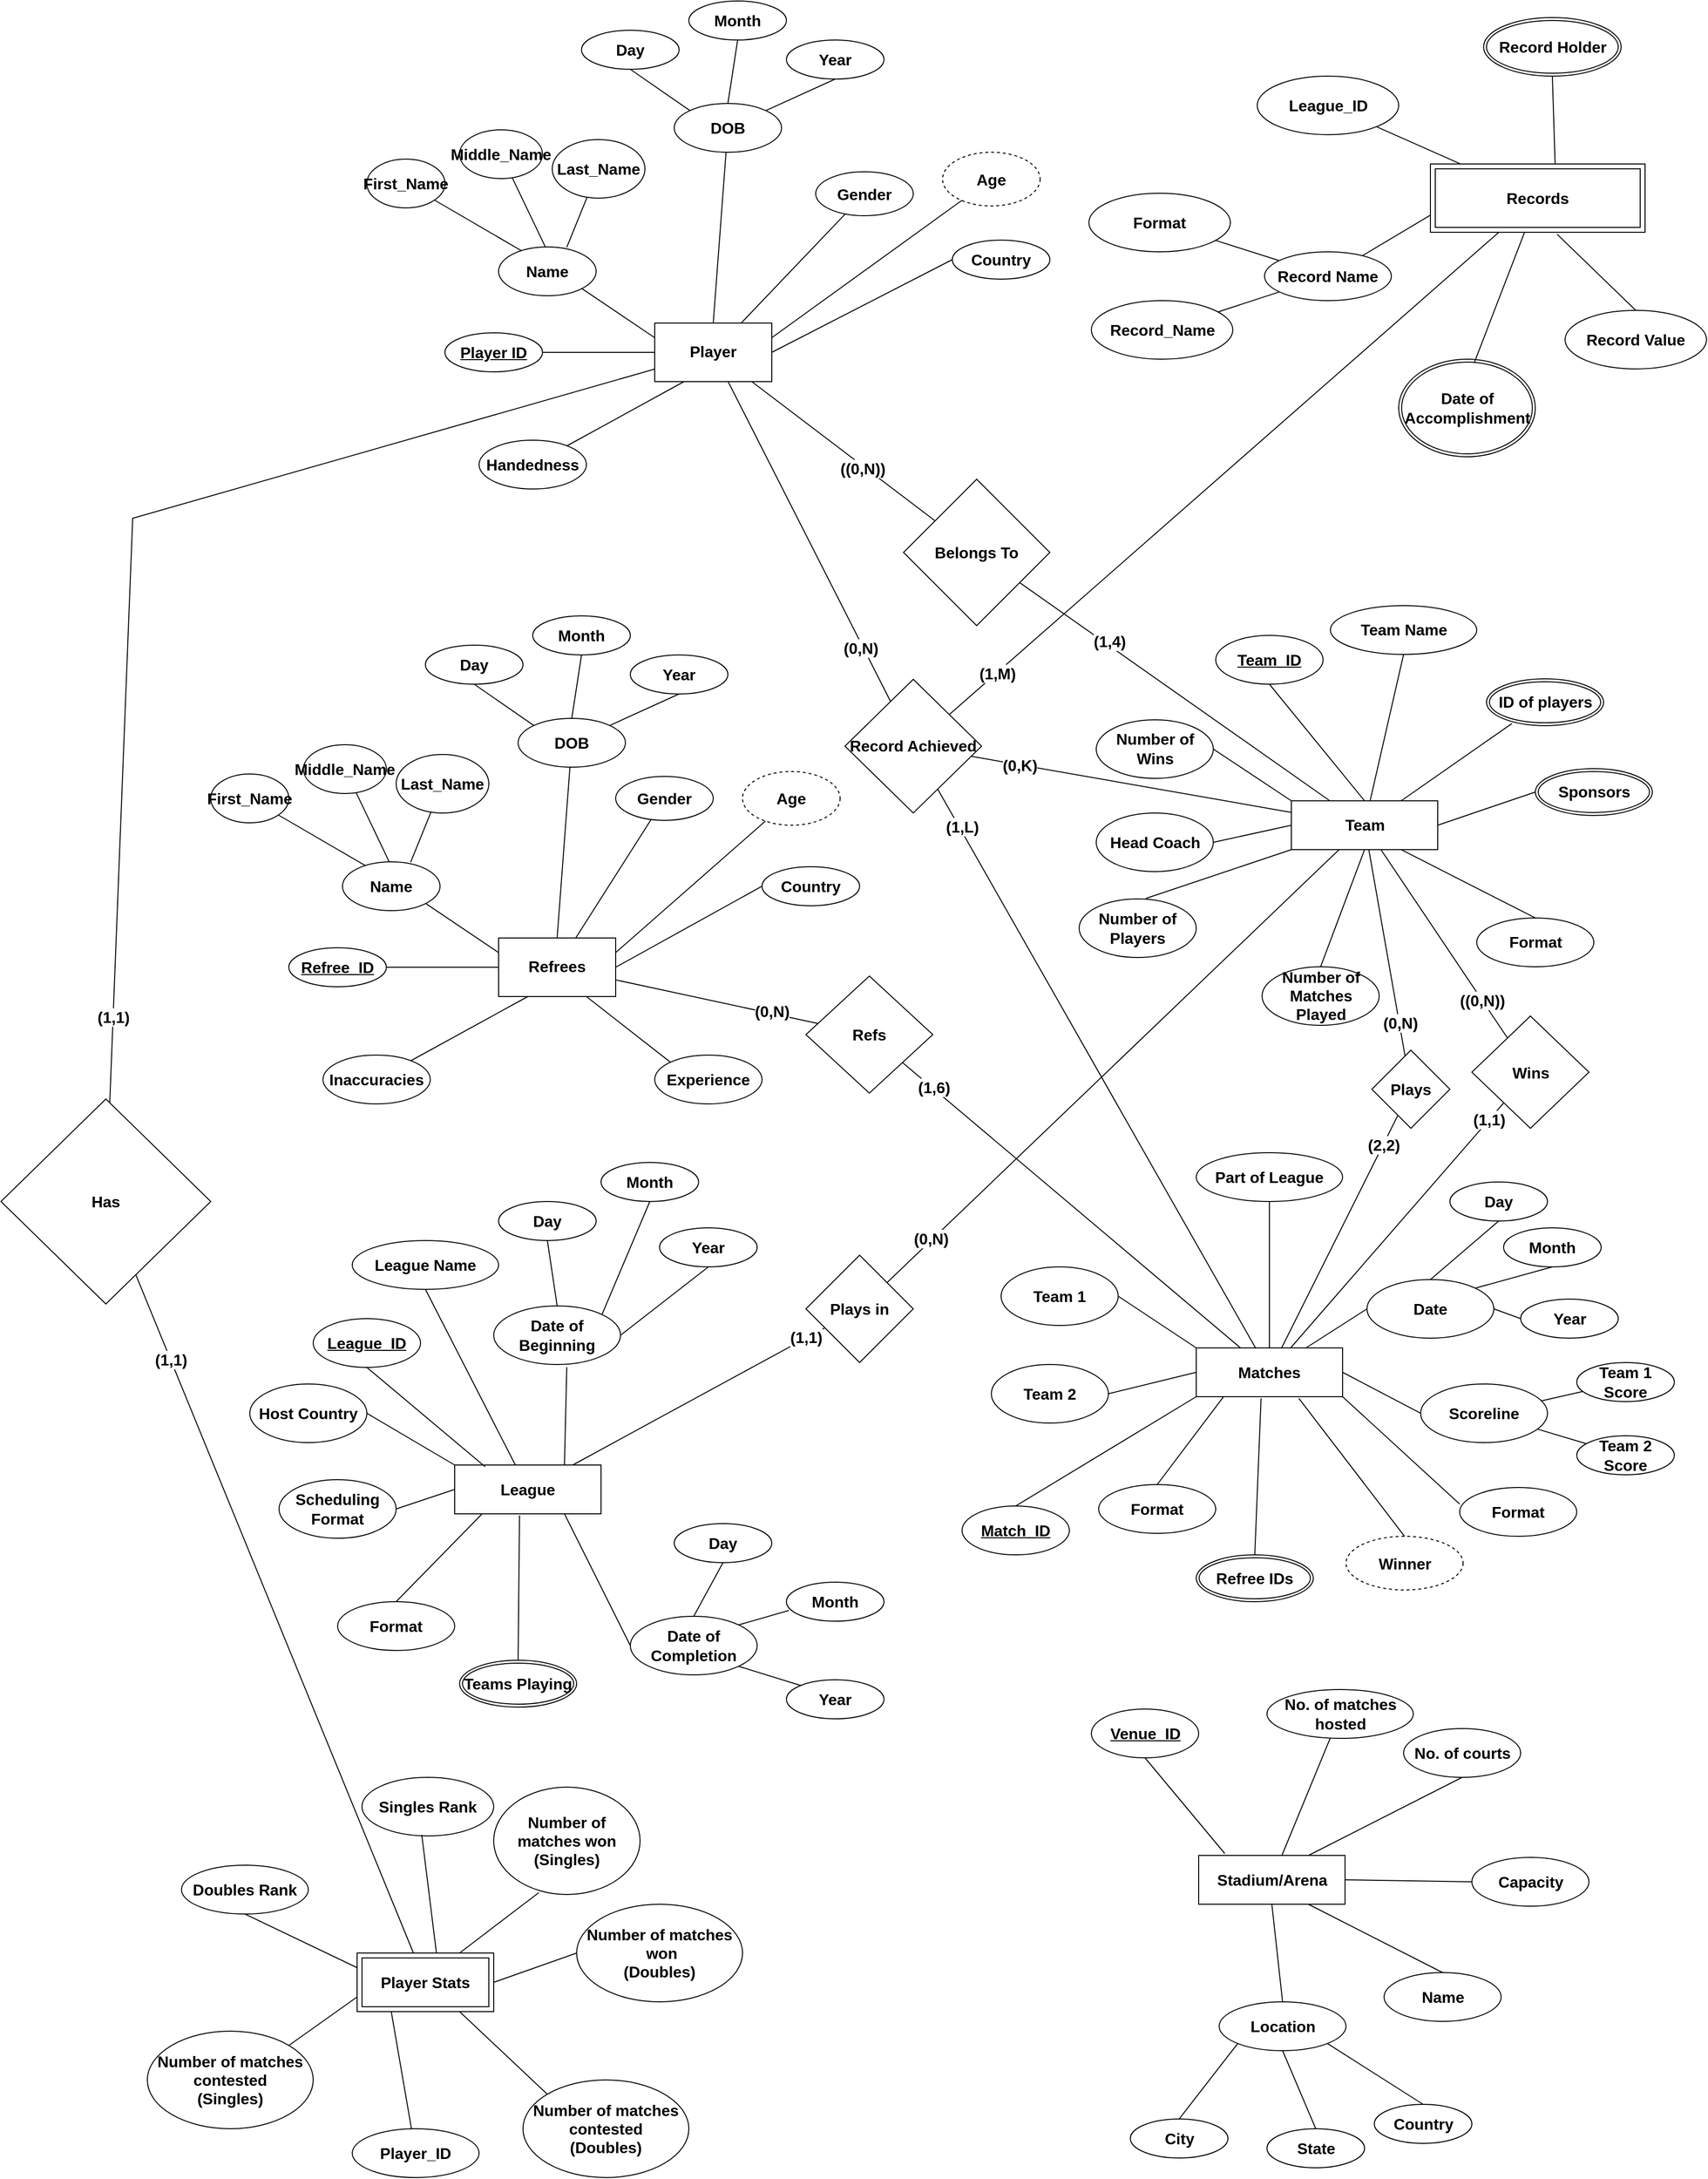 <mxfile version="22.0.8" type="github">
  <diagram name="Page-1" id="JiM5DZFFCvFwltIVvtq5">
    <mxGraphModel dx="3116" dy="1255" grid="1" gridSize="10" guides="1" tooltips="1" connect="1" arrows="1" fold="1" page="1" pageScale="1" pageWidth="827" pageHeight="1169" math="0" shadow="0">
      <root>
        <mxCell id="0" />
        <mxCell id="1" parent="0" />
        <mxCell id="lVBm7L8TN5BaPbT4lOs1-1" value="&lt;p style=&quot;line-height: 230%; font-size: 16px;&quot;&gt;&lt;span style=&quot;font-size: 16px;&quot;&gt;Player&lt;/span&gt;&lt;/p&gt;" style="rounded=0;whiteSpace=wrap;html=1;fontSize=16;fontStyle=1" parent="1" vertex="1">
          <mxGeometry x="555" y="380" width="120" height="60" as="geometry" />
        </mxCell>
        <mxCell id="lVBm7L8TN5BaPbT4lOs1-3" value="" style="endArrow=none;html=1;rounded=0;entryX=0;entryY=0.25;entryDx=0;entryDy=0;exitX=1;exitY=1;exitDx=0;exitDy=0;fontSize=16;fontStyle=1" parent="1" source="lVBm7L8TN5BaPbT4lOs1-105" target="lVBm7L8TN5BaPbT4lOs1-1" edge="1">
          <mxGeometry relative="1" as="geometry">
            <mxPoint x="471.389" y="350.844" as="sourcePoint" />
            <mxPoint x="550" y="410" as="targetPoint" />
          </mxGeometry>
        </mxCell>
        <mxCell id="lVBm7L8TN5BaPbT4lOs1-4" style="edgeStyle=orthogonalEdgeStyle;rounded=0;orthogonalLoop=1;jettySize=auto;html=1;exitX=0.5;exitY=1;exitDx=0;exitDy=0;fontSize=16;fontStyle=1" parent="1" source="lVBm7L8TN5BaPbT4lOs1-1" target="lVBm7L8TN5BaPbT4lOs1-1" edge="1">
          <mxGeometry relative="1" as="geometry" />
        </mxCell>
        <mxCell id="lVBm7L8TN5BaPbT4lOs1-5" value="&lt;span style=&quot;font-size: 16px;&quot;&gt;&lt;font style=&quot;font-size: 16px;&quot;&gt;DOB&lt;/font&gt;&lt;/span&gt;" style="ellipse;whiteSpace=wrap;html=1;align=center;fontSize=16;fontStyle=1" parent="1" vertex="1">
          <mxGeometry x="575" y="155" width="110" height="50" as="geometry" />
        </mxCell>
        <mxCell id="lVBm7L8TN5BaPbT4lOs1-6" value="&lt;span style=&quot;font-size: 16px;&quot;&gt;&lt;font style=&quot;font-size: 16px;&quot;&gt;Gender&lt;/font&gt;&lt;/span&gt;" style="ellipse;whiteSpace=wrap;html=1;align=center;fontSize=16;fontStyle=1" parent="1" vertex="1">
          <mxGeometry x="720" y="225" width="100" height="45" as="geometry" />
        </mxCell>
        <mxCell id="lVBm7L8TN5BaPbT4lOs1-7" value="" style="endArrow=none;html=1;rounded=0;entryX=0.5;entryY=0;entryDx=0;entryDy=0;fontSize=16;fontStyle=1" parent="1" source="lVBm7L8TN5BaPbT4lOs1-5" target="lVBm7L8TN5BaPbT4lOs1-1" edge="1">
          <mxGeometry relative="1" as="geometry">
            <mxPoint x="558.5" y="300" as="sourcePoint" />
            <mxPoint x="653.5" y="370" as="targetPoint" />
          </mxGeometry>
        </mxCell>
        <mxCell id="lVBm7L8TN5BaPbT4lOs1-8" value="" style="endArrow=none;html=1;rounded=0;fontSize=16;fontStyle=1" parent="1" source="lVBm7L8TN5BaPbT4lOs1-6" target="lVBm7L8TN5BaPbT4lOs1-1" edge="1">
          <mxGeometry relative="1" as="geometry">
            <mxPoint x="558.5" y="300" as="sourcePoint" />
            <mxPoint x="718.5" y="300" as="targetPoint" />
          </mxGeometry>
        </mxCell>
        <mxCell id="lVBm7L8TN5BaPbT4lOs1-10" value="&lt;span style=&quot;font-size: 16px;&quot;&gt;&lt;span style=&quot;font-size: 16px;&quot;&gt;Handedness&lt;/span&gt;&lt;/span&gt;" style="ellipse;whiteSpace=wrap;html=1;align=center;fontSize=16;fontStyle=1" parent="1" vertex="1">
          <mxGeometry x="375" y="500" width="110" height="50" as="geometry" />
        </mxCell>
        <mxCell id="lVBm7L8TN5BaPbT4lOs1-14" value="" style="endArrow=none;html=1;rounded=0;entryX=0.25;entryY=1;entryDx=0;entryDy=0;fontSize=16;fontStyle=1" parent="1" source="lVBm7L8TN5BaPbT4lOs1-10" target="lVBm7L8TN5BaPbT4lOs1-1" edge="1">
          <mxGeometry relative="1" as="geometry">
            <mxPoint x="628.5" y="430" as="sourcePoint" />
            <mxPoint x="788.5" y="430" as="targetPoint" />
          </mxGeometry>
        </mxCell>
        <mxCell id="lVBm7L8TN5BaPbT4lOs1-24" value="&lt;span style=&quot;font-size: 16px;&quot;&gt;&lt;font style=&quot;font-size: 16px;&quot;&gt;Player Stats&lt;/font&gt;&lt;/span&gt;" style="shape=ext;margin=3;double=1;whiteSpace=wrap;html=1;align=center;fontSize=16;fontStyle=1" parent="1" vertex="1">
          <mxGeometry x="250" y="2050" width="140" height="60" as="geometry" />
        </mxCell>
        <mxCell id="lVBm7L8TN5BaPbT4lOs1-25" value="&lt;span style=&quot;font-size: 16px;&quot;&gt;&lt;font style=&quot;font-size: 16px;&quot;&gt;Doubles Rank&lt;/font&gt;&lt;/span&gt;" style="ellipse;whiteSpace=wrap;html=1;align=center;fontSize=16;fontStyle=1" parent="1" vertex="1">
          <mxGeometry x="70" y="1960" width="130" height="50" as="geometry" />
        </mxCell>
        <mxCell id="lVBm7L8TN5BaPbT4lOs1-27" value="&lt;span style=&quot;font-size: 16px;&quot;&gt;&lt;font style=&quot;font-size: 16px;&quot;&gt;Number of matches contested&lt;br style=&quot;font-size: 16px;&quot;&gt;(Singles)&lt;br style=&quot;font-size: 16px;&quot;&gt;&lt;/font&gt;&lt;/span&gt;" style="ellipse;whiteSpace=wrap;html=1;align=center;fontSize=16;fontStyle=1" parent="1" vertex="1">
          <mxGeometry x="35" y="2130" width="170" height="100" as="geometry" />
        </mxCell>
        <mxCell id="lVBm7L8TN5BaPbT4lOs1-28" value="&lt;span style=&quot;font-size: 16px;&quot;&gt;&lt;font style=&quot;font-size: 16px;&quot;&gt;Singles Rank&lt;/font&gt;&lt;/span&gt;" style="ellipse;whiteSpace=wrap;html=1;align=center;fontSize=16;fontStyle=1" parent="1" vertex="1">
          <mxGeometry x="255" y="1870" width="135" height="60" as="geometry" />
        </mxCell>
        <mxCell id="lVBm7L8TN5BaPbT4lOs1-29" value="" style="endArrow=none;html=1;rounded=0;exitX=0.454;exitY=0.983;exitDx=0;exitDy=0;exitPerimeter=0;entryX=0.581;entryY=0.006;entryDx=0;entryDy=0;entryPerimeter=0;fontSize=16;fontStyle=1" parent="1" source="lVBm7L8TN5BaPbT4lOs1-28" target="lVBm7L8TN5BaPbT4lOs1-24" edge="1">
          <mxGeometry relative="1" as="geometry">
            <mxPoint x="340" y="1940" as="sourcePoint" />
            <mxPoint x="500" y="1940" as="targetPoint" />
          </mxGeometry>
        </mxCell>
        <mxCell id="lVBm7L8TN5BaPbT4lOs1-30" value="" style="endArrow=none;html=1;rounded=0;exitX=0.5;exitY=1;exitDx=0;exitDy=0;entryX=0;entryY=0.25;entryDx=0;entryDy=0;fontSize=16;fontStyle=1" parent="1" source="lVBm7L8TN5BaPbT4lOs1-25" target="lVBm7L8TN5BaPbT4lOs1-24" edge="1">
          <mxGeometry relative="1" as="geometry">
            <mxPoint x="340" y="1940" as="sourcePoint" />
            <mxPoint x="500" y="1940" as="targetPoint" />
          </mxGeometry>
        </mxCell>
        <mxCell id="lVBm7L8TN5BaPbT4lOs1-31" value="" style="endArrow=none;html=1;rounded=0;exitX=1;exitY=0;exitDx=0;exitDy=0;entryX=0;entryY=0.75;entryDx=0;entryDy=0;fontSize=16;fontStyle=1" parent="1" source="lVBm7L8TN5BaPbT4lOs1-27" target="lVBm7L8TN5BaPbT4lOs1-24" edge="1">
          <mxGeometry relative="1" as="geometry">
            <mxPoint x="340" y="1940" as="sourcePoint" />
            <mxPoint x="500" y="1940" as="targetPoint" />
          </mxGeometry>
        </mxCell>
        <mxCell id="lVBm7L8TN5BaPbT4lOs1-33" value="&lt;span style=&quot;font-size: 16px;&quot;&gt;&lt;font style=&quot;font-size: 16px;&quot;&gt;Records&lt;/font&gt;&lt;/span&gt;" style="shape=ext;margin=3;double=1;whiteSpace=wrap;html=1;align=center;fillStyle=solid;fontSize=16;fontStyle=1" parent="1" vertex="1">
          <mxGeometry x="1350" y="216.98" width="220" height="70" as="geometry" />
        </mxCell>
        <mxCell id="lVBm7L8TN5BaPbT4lOs1-35" value="&lt;span style=&quot;font-size: 16px;&quot;&gt;&lt;font style=&quot;font-size: 16px;&quot;&gt;Record Value&lt;/font&gt;&lt;/span&gt;" style="ellipse;whiteSpace=wrap;html=1;align=center;fontSize=16;fontStyle=1" parent="1" vertex="1">
          <mxGeometry x="1488" y="366.98" width="145" height="60" as="geometry" />
        </mxCell>
        <mxCell id="lVBm7L8TN5BaPbT4lOs1-36" value="&lt;span style=&quot;font-size: 16px;&quot;&gt;&lt;font style=&quot;font-size: 16px;&quot;&gt;Record Name&lt;/font&gt;&lt;/span&gt;" style="ellipse;whiteSpace=wrap;html=1;align=center;fontSize=16;fontStyle=1" parent="1" vertex="1">
          <mxGeometry x="1180" y="306.98" width="130" height="50" as="geometry" />
        </mxCell>
        <mxCell id="lVBm7L8TN5BaPbT4lOs1-38" value="" style="endArrow=none;html=1;rounded=0;exitX=0.5;exitY=1;exitDx=0;exitDy=0;entryX=0.581;entryY=0.006;entryDx=0;entryDy=0;entryPerimeter=0;fontSize=16;fontStyle=1" parent="1" source="lVBm7L8TN5BaPbT4lOs1-392" target="lVBm7L8TN5BaPbT4lOs1-33" edge="1">
          <mxGeometry relative="1" as="geometry">
            <mxPoint x="1426.29" y="105.96" as="sourcePoint" />
            <mxPoint x="1605" y="106.98" as="targetPoint" />
          </mxGeometry>
        </mxCell>
        <mxCell id="lVBm7L8TN5BaPbT4lOs1-40" value="" style="endArrow=none;html=1;rounded=0;entryX=0;entryY=0.75;entryDx=0;entryDy=0;fontSize=16;fontStyle=1" parent="1" source="lVBm7L8TN5BaPbT4lOs1-36" target="lVBm7L8TN5BaPbT4lOs1-33" edge="1">
          <mxGeometry relative="1" as="geometry">
            <mxPoint x="1445" y="106.98" as="sourcePoint" />
            <mxPoint x="1605" y="106.98" as="targetPoint" />
          </mxGeometry>
        </mxCell>
        <mxCell id="lVBm7L8TN5BaPbT4lOs1-41" value="" style="endArrow=none;html=1;rounded=0;exitX=0.5;exitY=0;exitDx=0;exitDy=0;entryX=0.59;entryY=1.028;entryDx=0;entryDy=0;entryPerimeter=0;fontSize=16;fontStyle=1" parent="1" source="lVBm7L8TN5BaPbT4lOs1-35" target="lVBm7L8TN5BaPbT4lOs1-33" edge="1">
          <mxGeometry relative="1" as="geometry">
            <mxPoint x="1445" y="106.98" as="sourcePoint" />
            <mxPoint x="1605" y="106.98" as="targetPoint" />
          </mxGeometry>
        </mxCell>
        <mxCell id="lVBm7L8TN5BaPbT4lOs1-69" value="" style="endArrow=none;html=1;rounded=0;fontSize=16;fontStyle=1" parent="1" target="lVBm7L8TN5BaPbT4lOs1-70" edge="1">
          <mxGeometry width="50" height="50" relative="1" as="geometry">
            <mxPoint x="420.928" y="307.355" as="sourcePoint" />
            <mxPoint x="660" y="531.98" as="targetPoint" />
          </mxGeometry>
        </mxCell>
        <mxCell id="lVBm7L8TN5BaPbT4lOs1-70" value="&lt;span style=&quot;font-size: 16px;&quot;&gt;First_Name&lt;/span&gt;" style="ellipse;whiteSpace=wrap;html=1;fontSize=16;fontStyle=1" parent="1" vertex="1">
          <mxGeometry x="260" y="211.98" width="80" height="50" as="geometry" />
        </mxCell>
        <mxCell id="lVBm7L8TN5BaPbT4lOs1-71" value="&lt;span style=&quot;font-size: 16px;&quot;&gt;Middle_Name&lt;/span&gt;" style="ellipse;whiteSpace=wrap;html=1;fontSize=16;fontStyle=1" parent="1" vertex="1">
          <mxGeometry x="355" y="181.98" width="85" height="50" as="geometry" />
        </mxCell>
        <mxCell id="lVBm7L8TN5BaPbT4lOs1-72" value="" style="endArrow=none;html=1;rounded=0;fontSize=16;fontStyle=1" parent="1" target="lVBm7L8TN5BaPbT4lOs1-71" edge="1">
          <mxGeometry width="50" height="50" relative="1" as="geometry">
            <mxPoint x="443.178" y="302.564" as="sourcePoint" />
            <mxPoint x="660" y="531.98" as="targetPoint" />
          </mxGeometry>
        </mxCell>
        <mxCell id="lVBm7L8TN5BaPbT4lOs1-73" value="&lt;span style=&quot;font-size: 16px;&quot;&gt;Last_Name&lt;/span&gt;" style="ellipse;whiteSpace=wrap;html=1;fontSize=16;fontStyle=1" parent="1" vertex="1">
          <mxGeometry x="450" y="191.98" width="95" height="60" as="geometry" />
        </mxCell>
        <mxCell id="lVBm7L8TN5BaPbT4lOs1-74" value="" style="endArrow=none;html=1;rounded=0;fontSize=16;fontStyle=1" parent="1" target="lVBm7L8TN5BaPbT4lOs1-73" edge="1">
          <mxGeometry width="50" height="50" relative="1" as="geometry">
            <mxPoint x="464.839" y="302.383" as="sourcePoint" />
            <mxPoint x="660" y="411.98" as="targetPoint" />
          </mxGeometry>
        </mxCell>
        <mxCell id="lVBm7L8TN5BaPbT4lOs1-103" value="&lt;span style=&quot;font-size: 16px;&quot;&gt;Age&lt;/span&gt;" style="ellipse;whiteSpace=wrap;html=1;dashed=1;fontSize=16;fontStyle=1" parent="1" vertex="1">
          <mxGeometry x="850" y="205" width="100" height="55" as="geometry" />
        </mxCell>
        <mxCell id="lVBm7L8TN5BaPbT4lOs1-104" value="" style="endArrow=none;html=1;rounded=0;exitX=1;exitY=0.25;exitDx=0;exitDy=0;fontSize=16;fontStyle=1" parent="1" source="lVBm7L8TN5BaPbT4lOs1-1" target="lVBm7L8TN5BaPbT4lOs1-103" edge="1">
          <mxGeometry width="50" height="50" relative="1" as="geometry">
            <mxPoint x="670" y="310" as="sourcePoint" />
            <mxPoint x="720" y="260" as="targetPoint" />
          </mxGeometry>
        </mxCell>
        <mxCell id="lVBm7L8TN5BaPbT4lOs1-105" value="&lt;font style=&quot;font-size: 16px;&quot;&gt;&lt;span style=&quot;font-size: 16px;&quot;&gt;Name&lt;/span&gt;&lt;/font&gt;" style="ellipse;whiteSpace=wrap;html=1;align=center;fontSize=16;fontStyle=1" parent="1" vertex="1">
          <mxGeometry x="395" y="301.98" width="100" height="50" as="geometry" />
        </mxCell>
        <mxCell id="lVBm7L8TN5BaPbT4lOs1-107" value="&lt;span style=&quot;font-size: 16px;&quot;&gt;Year&lt;/span&gt;" style="ellipse;whiteSpace=wrap;html=1;align=center;fontSize=16;fontStyle=1" parent="1" vertex="1">
          <mxGeometry x="690" y="90" width="100" height="40" as="geometry" />
        </mxCell>
        <mxCell id="lVBm7L8TN5BaPbT4lOs1-108" value="&lt;span style=&quot;font-size: 16px;&quot;&gt;Month&lt;/span&gt;" style="ellipse;whiteSpace=wrap;html=1;align=center;fontSize=16;fontStyle=1" parent="1" vertex="1">
          <mxGeometry x="590" y="50" width="100" height="40" as="geometry" />
        </mxCell>
        <mxCell id="lVBm7L8TN5BaPbT4lOs1-109" value="&lt;span style=&quot;font-size: 16px;&quot;&gt;Day&lt;/span&gt;" style="ellipse;whiteSpace=wrap;html=1;align=center;fontSize=16;fontStyle=1" parent="1" vertex="1">
          <mxGeometry x="480" y="80" width="100" height="40" as="geometry" />
        </mxCell>
        <mxCell id="lVBm7L8TN5BaPbT4lOs1-110" value="" style="endArrow=none;html=1;rounded=0;exitX=0.5;exitY=1;exitDx=0;exitDy=0;entryX=0;entryY=0;entryDx=0;entryDy=0;fontSize=16;fontStyle=1" parent="1" source="lVBm7L8TN5BaPbT4lOs1-109" target="lVBm7L8TN5BaPbT4lOs1-5" edge="1">
          <mxGeometry relative="1" as="geometry">
            <mxPoint x="720" y="210" as="sourcePoint" />
            <mxPoint x="880" y="210" as="targetPoint" />
          </mxGeometry>
        </mxCell>
        <mxCell id="lVBm7L8TN5BaPbT4lOs1-111" value="" style="endArrow=none;html=1;rounded=0;exitX=0.5;exitY=1;exitDx=0;exitDy=0;entryX=0.5;entryY=0;entryDx=0;entryDy=0;fontSize=16;fontStyle=1" parent="1" source="lVBm7L8TN5BaPbT4lOs1-108" target="lVBm7L8TN5BaPbT4lOs1-5" edge="1">
          <mxGeometry relative="1" as="geometry">
            <mxPoint x="720" y="210" as="sourcePoint" />
            <mxPoint x="880" y="210" as="targetPoint" />
          </mxGeometry>
        </mxCell>
        <mxCell id="lVBm7L8TN5BaPbT4lOs1-112" value="" style="endArrow=none;html=1;rounded=0;exitX=0.5;exitY=1;exitDx=0;exitDy=0;entryX=1;entryY=0;entryDx=0;entryDy=0;fontSize=16;fontStyle=1" parent="1" source="lVBm7L8TN5BaPbT4lOs1-107" target="lVBm7L8TN5BaPbT4lOs1-5" edge="1">
          <mxGeometry relative="1" as="geometry">
            <mxPoint x="720" y="210" as="sourcePoint" />
            <mxPoint x="880" y="210" as="targetPoint" />
          </mxGeometry>
        </mxCell>
        <mxCell id="lVBm7L8TN5BaPbT4lOs1-113" value="&lt;span style=&quot;font-size: 16px;&quot;&gt;Country&lt;/span&gt;" style="ellipse;whiteSpace=wrap;html=1;align=center;fontSize=16;fontStyle=1" parent="1" vertex="1">
          <mxGeometry x="860" y="295" width="100" height="40" as="geometry" />
        </mxCell>
        <mxCell id="lVBm7L8TN5BaPbT4lOs1-114" value="" style="endArrow=none;html=1;rounded=0;entryX=0;entryY=0.5;entryDx=0;entryDy=0;exitX=1;exitY=0.5;exitDx=0;exitDy=0;fontSize=16;fontStyle=1" parent="1" source="lVBm7L8TN5BaPbT4lOs1-1" target="lVBm7L8TN5BaPbT4lOs1-113" edge="1">
          <mxGeometry relative="1" as="geometry">
            <mxPoint x="720" y="280" as="sourcePoint" />
            <mxPoint x="880" y="280" as="targetPoint" />
          </mxGeometry>
        </mxCell>
        <mxCell id="lVBm7L8TN5BaPbT4lOs1-115" value="&lt;span style=&quot;font-size: 16px;&quot;&gt;Player ID&lt;/span&gt;" style="ellipse;whiteSpace=wrap;html=1;align=center;fontStyle=5;fontSize=16;" parent="1" vertex="1">
          <mxGeometry x="340" y="390" width="100" height="40" as="geometry" />
        </mxCell>
        <mxCell id="lVBm7L8TN5BaPbT4lOs1-116" value="" style="endArrow=none;html=1;rounded=0;exitX=1;exitY=0.5;exitDx=0;exitDy=0;entryX=0;entryY=0.5;entryDx=0;entryDy=0;fontSize=16;fontStyle=1" parent="1" source="lVBm7L8TN5BaPbT4lOs1-115" target="lVBm7L8TN5BaPbT4lOs1-1" edge="1">
          <mxGeometry relative="1" as="geometry">
            <mxPoint x="720" y="270" as="sourcePoint" />
            <mxPoint x="880" y="270" as="targetPoint" />
          </mxGeometry>
        </mxCell>
        <mxCell id="lVBm7L8TN5BaPbT4lOs1-173" value="&lt;p style=&quot;line-height: 230%; font-size: 16px;&quot;&gt;&lt;span style=&quot;font-size: 16px;&quot;&gt;Refrees&lt;/span&gt;&lt;/p&gt;" style="rounded=0;whiteSpace=wrap;html=1;fontSize=16;fontStyle=1" parent="1" vertex="1">
          <mxGeometry x="395" y="1010" width="120" height="60" as="geometry" />
        </mxCell>
        <mxCell id="lVBm7L8TN5BaPbT4lOs1-174" value="" style="endArrow=none;html=1;rounded=0;entryX=0;entryY=0.25;entryDx=0;entryDy=0;exitX=1;exitY=1;exitDx=0;exitDy=0;fontSize=16;fontStyle=1" parent="1" source="lVBm7L8TN5BaPbT4lOs1-190" target="lVBm7L8TN5BaPbT4lOs1-173" edge="1">
          <mxGeometry relative="1" as="geometry">
            <mxPoint x="311.389" y="980.844" as="sourcePoint" />
            <mxPoint x="390" y="1040" as="targetPoint" />
          </mxGeometry>
        </mxCell>
        <mxCell id="lVBm7L8TN5BaPbT4lOs1-175" style="edgeStyle=orthogonalEdgeStyle;rounded=0;orthogonalLoop=1;jettySize=auto;html=1;exitX=0.5;exitY=1;exitDx=0;exitDy=0;fontSize=16;fontStyle=1" parent="1" source="lVBm7L8TN5BaPbT4lOs1-173" target="lVBm7L8TN5BaPbT4lOs1-173" edge="1">
          <mxGeometry relative="1" as="geometry" />
        </mxCell>
        <mxCell id="lVBm7L8TN5BaPbT4lOs1-176" value="&lt;span style=&quot;font-size: 16px;&quot;&gt;&lt;font style=&quot;font-size: 16px;&quot;&gt;DOB&lt;/font&gt;&lt;/span&gt;" style="ellipse;whiteSpace=wrap;html=1;align=center;fontSize=16;fontStyle=1" parent="1" vertex="1">
          <mxGeometry x="415" y="785" width="110" height="50" as="geometry" />
        </mxCell>
        <mxCell id="lVBm7L8TN5BaPbT4lOs1-177" value="&lt;span style=&quot;font-size: 16px;&quot;&gt;&lt;font style=&quot;font-size: 16px;&quot;&gt;Gender&lt;/font&gt;&lt;/span&gt;" style="ellipse;whiteSpace=wrap;html=1;align=center;fontSize=16;fontStyle=1" parent="1" vertex="1">
          <mxGeometry x="515" y="844.48" width="100" height="45" as="geometry" />
        </mxCell>
        <mxCell id="lVBm7L8TN5BaPbT4lOs1-178" value="" style="endArrow=none;html=1;rounded=0;entryX=0.5;entryY=0;entryDx=0;entryDy=0;fontSize=16;fontStyle=1" parent="1" source="lVBm7L8TN5BaPbT4lOs1-176" target="lVBm7L8TN5BaPbT4lOs1-173" edge="1">
          <mxGeometry relative="1" as="geometry">
            <mxPoint x="398.5" y="930" as="sourcePoint" />
            <mxPoint x="493.5" y="1000" as="targetPoint" />
          </mxGeometry>
        </mxCell>
        <mxCell id="lVBm7L8TN5BaPbT4lOs1-179" value="" style="endArrow=none;html=1;rounded=0;fontSize=16;fontStyle=1" parent="1" source="lVBm7L8TN5BaPbT4lOs1-177" target="lVBm7L8TN5BaPbT4lOs1-173" edge="1">
          <mxGeometry relative="1" as="geometry">
            <mxPoint x="398.5" y="930" as="sourcePoint" />
            <mxPoint x="558.5" y="930" as="targetPoint" />
          </mxGeometry>
        </mxCell>
        <mxCell id="lVBm7L8TN5BaPbT4lOs1-180" value="&lt;span style=&quot;font-size: 16px;&quot;&gt;&lt;span style=&quot;font-size: 16px;&quot;&gt;Inaccuracies&lt;/span&gt;&lt;/span&gt;" style="ellipse;whiteSpace=wrap;html=1;align=center;fontSize=16;fontStyle=1" parent="1" vertex="1">
          <mxGeometry x="215" y="1130" width="110" height="50" as="geometry" />
        </mxCell>
        <mxCell id="lVBm7L8TN5BaPbT4lOs1-181" value="" style="endArrow=none;html=1;rounded=0;entryX=0.25;entryY=1;entryDx=0;entryDy=0;fontSize=16;fontStyle=1" parent="1" source="lVBm7L8TN5BaPbT4lOs1-180" target="lVBm7L8TN5BaPbT4lOs1-173" edge="1">
          <mxGeometry relative="1" as="geometry">
            <mxPoint x="468.5" y="1060" as="sourcePoint" />
            <mxPoint x="628.5" y="1060" as="targetPoint" />
          </mxGeometry>
        </mxCell>
        <mxCell id="lVBm7L8TN5BaPbT4lOs1-182" value="" style="endArrow=none;html=1;rounded=0;fontSize=16;fontStyle=1" parent="1" target="lVBm7L8TN5BaPbT4lOs1-183" edge="1">
          <mxGeometry width="50" height="50" relative="1" as="geometry">
            <mxPoint x="260.928" y="937.355" as="sourcePoint" />
            <mxPoint x="500" y="1161.98" as="targetPoint" />
          </mxGeometry>
        </mxCell>
        <mxCell id="lVBm7L8TN5BaPbT4lOs1-183" value="&lt;span style=&quot;font-size: 16px;&quot;&gt;First_Name&lt;/span&gt;" style="ellipse;whiteSpace=wrap;html=1;fontSize=16;fontStyle=1" parent="1" vertex="1">
          <mxGeometry x="100" y="841.98" width="80" height="50" as="geometry" />
        </mxCell>
        <mxCell id="lVBm7L8TN5BaPbT4lOs1-184" value="&lt;span style=&quot;font-size: 16px;&quot;&gt;Middle_Name&lt;/span&gt;" style="ellipse;whiteSpace=wrap;html=1;fontSize=16;fontStyle=1" parent="1" vertex="1">
          <mxGeometry x="195" y="811.98" width="85" height="50" as="geometry" />
        </mxCell>
        <mxCell id="lVBm7L8TN5BaPbT4lOs1-185" value="" style="endArrow=none;html=1;rounded=0;fontSize=16;fontStyle=1" parent="1" target="lVBm7L8TN5BaPbT4lOs1-184" edge="1">
          <mxGeometry width="50" height="50" relative="1" as="geometry">
            <mxPoint x="283.178" y="932.564" as="sourcePoint" />
            <mxPoint x="500" y="1161.98" as="targetPoint" />
          </mxGeometry>
        </mxCell>
        <mxCell id="lVBm7L8TN5BaPbT4lOs1-186" value="&lt;span style=&quot;font-size: 16px;&quot;&gt;Last_Name&lt;/span&gt;" style="ellipse;whiteSpace=wrap;html=1;fontSize=16;fontStyle=1" parent="1" vertex="1">
          <mxGeometry x="290" y="821.98" width="95" height="60" as="geometry" />
        </mxCell>
        <mxCell id="lVBm7L8TN5BaPbT4lOs1-187" value="" style="endArrow=none;html=1;rounded=0;fontSize=16;fontStyle=1" parent="1" target="lVBm7L8TN5BaPbT4lOs1-186" edge="1">
          <mxGeometry width="50" height="50" relative="1" as="geometry">
            <mxPoint x="304.839" y="932.383" as="sourcePoint" />
            <mxPoint x="500" y="1041.98" as="targetPoint" />
          </mxGeometry>
        </mxCell>
        <mxCell id="lVBm7L8TN5BaPbT4lOs1-188" value="&lt;span style=&quot;font-size: 16px;&quot;&gt;Age&lt;/span&gt;" style="ellipse;whiteSpace=wrap;html=1;dashed=1;fontSize=16;fontStyle=1" parent="1" vertex="1">
          <mxGeometry x="645" y="839.48" width="100" height="55" as="geometry" />
        </mxCell>
        <mxCell id="lVBm7L8TN5BaPbT4lOs1-189" value="" style="endArrow=none;html=1;rounded=0;exitX=1;exitY=0.25;exitDx=0;exitDy=0;fontSize=16;fontStyle=1" parent="1" source="lVBm7L8TN5BaPbT4lOs1-173" target="lVBm7L8TN5BaPbT4lOs1-188" edge="1">
          <mxGeometry width="50" height="50" relative="1" as="geometry">
            <mxPoint x="510" y="940" as="sourcePoint" />
            <mxPoint x="560" y="890" as="targetPoint" />
          </mxGeometry>
        </mxCell>
        <mxCell id="lVBm7L8TN5BaPbT4lOs1-190" value="&lt;font style=&quot;font-size: 16px;&quot;&gt;&lt;span style=&quot;font-size: 16px;&quot;&gt;Name&lt;/span&gt;&lt;/font&gt;" style="ellipse;whiteSpace=wrap;html=1;align=center;fontSize=16;fontStyle=1" parent="1" vertex="1">
          <mxGeometry x="235" y="931.98" width="100" height="50" as="geometry" />
        </mxCell>
        <mxCell id="lVBm7L8TN5BaPbT4lOs1-191" value="&lt;span style=&quot;font-size: 16px;&quot;&gt;Year&lt;/span&gt;" style="ellipse;whiteSpace=wrap;html=1;align=center;fontSize=16;fontStyle=1" parent="1" vertex="1">
          <mxGeometry x="530" y="720" width="100" height="40" as="geometry" />
        </mxCell>
        <mxCell id="lVBm7L8TN5BaPbT4lOs1-192" value="&lt;span style=&quot;font-size: 16px;&quot;&gt;Month&lt;/span&gt;" style="ellipse;whiteSpace=wrap;html=1;align=center;fontSize=16;fontStyle=1" parent="1" vertex="1">
          <mxGeometry x="430" y="680" width="100" height="40" as="geometry" />
        </mxCell>
        <mxCell id="lVBm7L8TN5BaPbT4lOs1-193" value="&lt;span style=&quot;font-size: 16px;&quot;&gt;Day&lt;/span&gt;" style="ellipse;whiteSpace=wrap;html=1;align=center;fontSize=16;fontStyle=1" parent="1" vertex="1">
          <mxGeometry x="320" y="710" width="100" height="40" as="geometry" />
        </mxCell>
        <mxCell id="lVBm7L8TN5BaPbT4lOs1-194" value="" style="endArrow=none;html=1;rounded=0;exitX=0.5;exitY=1;exitDx=0;exitDy=0;entryX=0;entryY=0;entryDx=0;entryDy=0;fontSize=16;fontStyle=1" parent="1" source="lVBm7L8TN5BaPbT4lOs1-193" target="lVBm7L8TN5BaPbT4lOs1-176" edge="1">
          <mxGeometry relative="1" as="geometry">
            <mxPoint x="560" y="840" as="sourcePoint" />
            <mxPoint x="720" y="840" as="targetPoint" />
          </mxGeometry>
        </mxCell>
        <mxCell id="lVBm7L8TN5BaPbT4lOs1-195" value="" style="endArrow=none;html=1;rounded=0;exitX=0.5;exitY=1;exitDx=0;exitDy=0;entryX=0.5;entryY=0;entryDx=0;entryDy=0;fontSize=16;fontStyle=1" parent="1" source="lVBm7L8TN5BaPbT4lOs1-192" target="lVBm7L8TN5BaPbT4lOs1-176" edge="1">
          <mxGeometry relative="1" as="geometry">
            <mxPoint x="560" y="840" as="sourcePoint" />
            <mxPoint x="720" y="840" as="targetPoint" />
          </mxGeometry>
        </mxCell>
        <mxCell id="lVBm7L8TN5BaPbT4lOs1-196" value="" style="endArrow=none;html=1;rounded=0;exitX=0.5;exitY=1;exitDx=0;exitDy=0;entryX=1;entryY=0;entryDx=0;entryDy=0;fontSize=16;fontStyle=1" parent="1" source="lVBm7L8TN5BaPbT4lOs1-191" target="lVBm7L8TN5BaPbT4lOs1-176" edge="1">
          <mxGeometry relative="1" as="geometry">
            <mxPoint x="560" y="840" as="sourcePoint" />
            <mxPoint x="720" y="840" as="targetPoint" />
          </mxGeometry>
        </mxCell>
        <mxCell id="lVBm7L8TN5BaPbT4lOs1-197" value="&lt;span style=&quot;font-size: 16px;&quot;&gt;Country&lt;/span&gt;" style="ellipse;whiteSpace=wrap;html=1;align=center;fontSize=16;fontStyle=1" parent="1" vertex="1">
          <mxGeometry x="665" y="936.98" width="100" height="40" as="geometry" />
        </mxCell>
        <mxCell id="lVBm7L8TN5BaPbT4lOs1-198" value="" style="endArrow=none;html=1;rounded=0;entryX=0;entryY=0.5;entryDx=0;entryDy=0;exitX=1;exitY=0.5;exitDx=0;exitDy=0;fontSize=16;fontStyle=1" parent="1" source="lVBm7L8TN5BaPbT4lOs1-173" target="lVBm7L8TN5BaPbT4lOs1-197" edge="1">
          <mxGeometry relative="1" as="geometry">
            <mxPoint x="560" y="910" as="sourcePoint" />
            <mxPoint x="720" y="910" as="targetPoint" />
          </mxGeometry>
        </mxCell>
        <mxCell id="lVBm7L8TN5BaPbT4lOs1-199" value="&lt;span style=&quot;font-size: 16px;&quot;&gt;Refree_ID&lt;/span&gt;" style="ellipse;whiteSpace=wrap;html=1;align=center;fontStyle=5;fontSize=16;" parent="1" vertex="1">
          <mxGeometry x="180" y="1020" width="100" height="40" as="geometry" />
        </mxCell>
        <mxCell id="lVBm7L8TN5BaPbT4lOs1-200" value="" style="endArrow=none;html=1;rounded=0;exitX=1;exitY=0.5;exitDx=0;exitDy=0;entryX=0;entryY=0.5;entryDx=0;entryDy=0;fontSize=16;fontStyle=1" parent="1" source="lVBm7L8TN5BaPbT4lOs1-199" target="lVBm7L8TN5BaPbT4lOs1-173" edge="1">
          <mxGeometry relative="1" as="geometry">
            <mxPoint x="560" y="900" as="sourcePoint" />
            <mxPoint x="720" y="900" as="targetPoint" />
          </mxGeometry>
        </mxCell>
        <mxCell id="lVBm7L8TN5BaPbT4lOs1-201" value="&lt;span style=&quot;font-size: 16px;&quot;&gt;&lt;span style=&quot;font-size: 16px;&quot;&gt;Experience&lt;/span&gt;&lt;/span&gt;" style="ellipse;whiteSpace=wrap;html=1;align=center;fontSize=16;fontStyle=1" parent="1" vertex="1">
          <mxGeometry x="555" y="1130" width="110" height="50" as="geometry" />
        </mxCell>
        <mxCell id="lVBm7L8TN5BaPbT4lOs1-202" value="" style="endArrow=none;html=1;rounded=0;entryX=0.75;entryY=1;entryDx=0;entryDy=0;exitX=0;exitY=0;exitDx=0;exitDy=0;fontSize=16;fontStyle=1" parent="1" source="lVBm7L8TN5BaPbT4lOs1-201" target="lVBm7L8TN5BaPbT4lOs1-173" edge="1">
          <mxGeometry relative="1" as="geometry">
            <mxPoint x="315" y="1146" as="sourcePoint" />
            <mxPoint x="435" y="1080" as="targetPoint" />
          </mxGeometry>
        </mxCell>
        <mxCell id="lVBm7L8TN5BaPbT4lOs1-203" value="&lt;span style=&quot;font-size: 16px;&quot;&gt;&lt;font style=&quot;font-size: 16px;&quot;&gt;Stadium/Arena&lt;/font&gt;&lt;/span&gt;" style="whiteSpace=wrap;html=1;align=center;fontSize=16;fontStyle=1" parent="1" vertex="1">
          <mxGeometry x="1112.5" y="1950" width="150" height="50" as="geometry" />
        </mxCell>
        <mxCell id="lVBm7L8TN5BaPbT4lOs1-204" value="&lt;span style=&quot;font-size: 16px;&quot;&gt;&lt;font style=&quot;font-size: 16px;&quot;&gt;Venue_ID&lt;/font&gt;&lt;/span&gt;" style="ellipse;whiteSpace=wrap;html=1;align=center;fontStyle=5;fontSize=16;" parent="1" vertex="1">
          <mxGeometry x="1002.5" y="1800" width="110" height="50" as="geometry" />
        </mxCell>
        <mxCell id="lVBm7L8TN5BaPbT4lOs1-207" value="&lt;span style=&quot;font-size: 16px;&quot;&gt;&lt;span style=&quot;font-size: 16px;&quot;&gt;Name&lt;/span&gt;&lt;/span&gt;" style="ellipse;whiteSpace=wrap;html=1;align=center;fontSize=16;fontStyle=1" parent="1" vertex="1">
          <mxGeometry x="1302.5" y="2070" width="120" height="50" as="geometry" />
        </mxCell>
        <mxCell id="lVBm7L8TN5BaPbT4lOs1-209" value="" style="endArrow=none;html=1;rounded=0;exitX=0.5;exitY=0;exitDx=0;exitDy=0;entryX=0.5;entryY=1;entryDx=0;entryDy=0;fontSize=16;fontStyle=1" parent="1" source="lVBm7L8TN5BaPbT4lOs1-236" target="lVBm7L8TN5BaPbT4lOs1-203" edge="1">
          <mxGeometry relative="1" as="geometry">
            <mxPoint x="1082.5" y="2075" as="sourcePoint" />
            <mxPoint x="822.5" y="2280" as="targetPoint" />
          </mxGeometry>
        </mxCell>
        <mxCell id="lVBm7L8TN5BaPbT4lOs1-210" value="" style="endArrow=none;html=1;rounded=0;exitX=0.75;exitY=1;exitDx=0;exitDy=0;entryX=0.5;entryY=0;entryDx=0;entryDy=0;fontSize=16;fontStyle=1" parent="1" source="lVBm7L8TN5BaPbT4lOs1-203" target="lVBm7L8TN5BaPbT4lOs1-207" edge="1">
          <mxGeometry relative="1" as="geometry">
            <mxPoint x="662.5" y="2280" as="sourcePoint" />
            <mxPoint x="822.5" y="2280" as="targetPoint" />
          </mxGeometry>
        </mxCell>
        <mxCell id="lVBm7L8TN5BaPbT4lOs1-211" value="" style="endArrow=none;html=1;rounded=0;exitX=0.5;exitY=1;exitDx=0;exitDy=0;entryX=0.178;entryY=-0.04;entryDx=0;entryDy=0;entryPerimeter=0;fontSize=16;fontStyle=1" parent="1" source="lVBm7L8TN5BaPbT4lOs1-204" target="lVBm7L8TN5BaPbT4lOs1-203" edge="1">
          <mxGeometry relative="1" as="geometry">
            <mxPoint x="662.5" y="2280" as="sourcePoint" />
            <mxPoint x="822.5" y="2280" as="targetPoint" />
          </mxGeometry>
        </mxCell>
        <mxCell id="lVBm7L8TN5BaPbT4lOs1-212" value="" style="endArrow=none;html=1;rounded=0;fontSize=16;fontStyle=1" parent="1" source="lVBm7L8TN5BaPbT4lOs1-234" target="lVBm7L8TN5BaPbT4lOs1-203" edge="1">
          <mxGeometry relative="1" as="geometry">
            <mxPoint x="1227.5" y="1800" as="sourcePoint" />
            <mxPoint x="822.5" y="2280" as="targetPoint" />
          </mxGeometry>
        </mxCell>
        <mxCell id="lVBm7L8TN5BaPbT4lOs1-213" value="" style="endArrow=none;html=1;rounded=0;exitX=0.5;exitY=1;exitDx=0;exitDy=0;entryX=0.75;entryY=0;entryDx=0;entryDy=0;fontSize=16;fontStyle=1" parent="1" source="lVBm7L8TN5BaPbT4lOs1-233" target="lVBm7L8TN5BaPbT4lOs1-203" edge="1">
          <mxGeometry relative="1" as="geometry">
            <mxPoint x="1307.5" y="1840" as="sourcePoint" />
            <mxPoint x="822.5" y="2280" as="targetPoint" />
          </mxGeometry>
        </mxCell>
        <mxCell id="lVBm7L8TN5BaPbT4lOs1-214" value="&lt;span style=&quot;font-size: 16px;&quot;&gt;City&lt;/span&gt;" style="ellipse;whiteSpace=wrap;html=1;align=center;fontSize=16;fontStyle=1" parent="1" vertex="1">
          <mxGeometry x="1042.5" y="2220" width="100" height="40" as="geometry" />
        </mxCell>
        <mxCell id="lVBm7L8TN5BaPbT4lOs1-226" value="&lt;span style=&quot;font-size: 16px;&quot;&gt;State&lt;/span&gt;" style="ellipse;whiteSpace=wrap;html=1;align=center;fontSize=16;fontStyle=1" parent="1" vertex="1">
          <mxGeometry x="1182.5" y="2230" width="100" height="40" as="geometry" />
        </mxCell>
        <mxCell id="lVBm7L8TN5BaPbT4lOs1-227" value="&lt;span style=&quot;font-size: 16px;&quot;&gt;Country&lt;/span&gt;" style="ellipse;whiteSpace=wrap;html=1;align=center;fontSize=16;fontStyle=1" parent="1" vertex="1">
          <mxGeometry x="1292.5" y="2205" width="100" height="40" as="geometry" />
        </mxCell>
        <mxCell id="lVBm7L8TN5BaPbT4lOs1-228" value="" style="endArrow=none;html=1;rounded=0;exitX=0.5;exitY=0;exitDx=0;exitDy=0;entryX=1;entryY=1;entryDx=0;entryDy=0;fontSize=16;fontStyle=1" parent="1" source="lVBm7L8TN5BaPbT4lOs1-227" target="lVBm7L8TN5BaPbT4lOs1-236" edge="1">
          <mxGeometry relative="1" as="geometry">
            <mxPoint x="577.5" y="2120" as="sourcePoint" />
            <mxPoint x="1082.5" y="2130" as="targetPoint" />
          </mxGeometry>
        </mxCell>
        <mxCell id="lVBm7L8TN5BaPbT4lOs1-229" value="" style="endArrow=none;html=1;rounded=0;entryX=0.5;entryY=0;entryDx=0;entryDy=0;exitX=0.5;exitY=1;exitDx=0;exitDy=0;fontSize=16;fontStyle=1" parent="1" source="lVBm7L8TN5BaPbT4lOs1-236" target="lVBm7L8TN5BaPbT4lOs1-226" edge="1">
          <mxGeometry relative="1" as="geometry">
            <mxPoint x="1031.81" y="2134.138" as="sourcePoint" />
            <mxPoint x="772.5" y="2035" as="targetPoint" />
          </mxGeometry>
        </mxCell>
        <mxCell id="lVBm7L8TN5BaPbT4lOs1-230" value="" style="endArrow=none;html=1;rounded=0;exitX=0.5;exitY=0;exitDx=0;exitDy=0;entryX=0;entryY=1;entryDx=0;entryDy=0;fontSize=16;fontStyle=1" parent="1" source="lVBm7L8TN5BaPbT4lOs1-214" target="lVBm7L8TN5BaPbT4lOs1-236" edge="1">
          <mxGeometry relative="1" as="geometry">
            <mxPoint x="882.5" y="2250" as="sourcePoint" />
            <mxPoint x="1012.5" y="2110" as="targetPoint" />
            <Array as="points" />
          </mxGeometry>
        </mxCell>
        <mxCell id="lVBm7L8TN5BaPbT4lOs1-231" value="&lt;span style=&quot;font-size: 16px;&quot;&gt;&lt;span style=&quot;font-size: 16px;&quot;&gt;Capacity&lt;/span&gt;&lt;/span&gt;" style="ellipse;whiteSpace=wrap;html=1;align=center;fontSize=16;fontStyle=1" parent="1" vertex="1">
          <mxGeometry x="1392.5" y="1951.98" width="120" height="50" as="geometry" />
        </mxCell>
        <mxCell id="lVBm7L8TN5BaPbT4lOs1-232" value="" style="endArrow=none;html=1;rounded=0;exitX=1;exitY=0.5;exitDx=0;exitDy=0;entryX=0;entryY=0.5;entryDx=0;entryDy=0;fontSize=16;fontStyle=1" parent="1" source="lVBm7L8TN5BaPbT4lOs1-203" target="lVBm7L8TN5BaPbT4lOs1-231" edge="1">
          <mxGeometry relative="1" as="geometry">
            <mxPoint x="1235.5" y="2010" as="sourcePoint" />
            <mxPoint x="1282.5" y="2140" as="targetPoint" />
          </mxGeometry>
        </mxCell>
        <mxCell id="lVBm7L8TN5BaPbT4lOs1-233" value="&lt;span style=&quot;font-size: 16px;&quot;&gt;&lt;span style=&quot;font-size: 16px;&quot;&gt;No. of courts&lt;/span&gt;&lt;/span&gt;" style="ellipse;whiteSpace=wrap;html=1;align=center;fontSize=16;fontStyle=1" parent="1" vertex="1">
          <mxGeometry x="1322.5" y="1820" width="120" height="50" as="geometry" />
        </mxCell>
        <mxCell id="lVBm7L8TN5BaPbT4lOs1-234" value="&lt;span style=&quot;font-size: 16px;&quot;&gt;&lt;span style=&quot;font-size: 16px;&quot;&gt;No. of matches hosted&lt;/span&gt;&lt;/span&gt;" style="ellipse;whiteSpace=wrap;html=1;align=center;fontSize=16;fontStyle=1" parent="1" vertex="1">
          <mxGeometry x="1182.5" y="1780" width="150" height="50" as="geometry" />
        </mxCell>
        <mxCell id="lVBm7L8TN5BaPbT4lOs1-236" value="&lt;span style=&quot;font-size: 16px;&quot;&gt;&lt;font style=&quot;font-size: 16px;&quot;&gt;Location&lt;/font&gt;&lt;/span&gt;" style="ellipse;whiteSpace=wrap;html=1;align=center;fontSize=16;fontStyle=1" parent="1" vertex="1">
          <mxGeometry x="1133.5" y="2100" width="130" height="50" as="geometry" />
        </mxCell>
        <mxCell id="lVBm7L8TN5BaPbT4lOs1-263" value="&lt;span style=&quot;font-size: 16px;&quot;&gt;&lt;font style=&quot;font-size: 16px;&quot;&gt;Team&lt;/font&gt;&lt;/span&gt;" style="whiteSpace=wrap;html=1;align=center;fontSize=16;fontStyle=1" parent="1" vertex="1">
          <mxGeometry x="1207.5" y="869.48" width="150" height="50" as="geometry" />
        </mxCell>
        <mxCell id="lVBm7L8TN5BaPbT4lOs1-264" value="&lt;span style=&quot;font-size: 16px;&quot;&gt;&lt;font style=&quot;font-size: 16px;&quot;&gt;Team_ID&lt;/font&gt;&lt;/span&gt;" style="ellipse;whiteSpace=wrap;html=1;align=center;fontStyle=5;fontSize=16;" parent="1" vertex="1">
          <mxGeometry x="1130" y="700" width="110" height="50" as="geometry" />
        </mxCell>
        <mxCell id="lVBm7L8TN5BaPbT4lOs1-265" value="&lt;span style=&quot;font-size: 16px;&quot;&gt;&lt;span style=&quot;font-size: 16px;&quot;&gt;Format&lt;/span&gt;&lt;/span&gt;" style="ellipse;whiteSpace=wrap;html=1;align=center;fontSize=16;fontStyle=1" parent="1" vertex="1">
          <mxGeometry x="1397.5" y="989.48" width="120" height="50" as="geometry" />
        </mxCell>
        <mxCell id="lVBm7L8TN5BaPbT4lOs1-267" value="" style="endArrow=none;html=1;rounded=0;exitX=0.75;exitY=1;exitDx=0;exitDy=0;entryX=0.5;entryY=0;entryDx=0;entryDy=0;fontSize=16;fontStyle=1" parent="1" source="lVBm7L8TN5BaPbT4lOs1-263" target="lVBm7L8TN5BaPbT4lOs1-265" edge="1">
          <mxGeometry relative="1" as="geometry">
            <mxPoint x="757.5" y="1199.48" as="sourcePoint" />
            <mxPoint x="917.5" y="1199.48" as="targetPoint" />
          </mxGeometry>
        </mxCell>
        <mxCell id="lVBm7L8TN5BaPbT4lOs1-268" value="" style="endArrow=none;html=1;rounded=0;exitX=0.5;exitY=1;exitDx=0;exitDy=0;entryX=0.5;entryY=0;entryDx=0;entryDy=0;fontSize=16;fontStyle=1" parent="1" source="lVBm7L8TN5BaPbT4lOs1-264" target="lVBm7L8TN5BaPbT4lOs1-263" edge="1">
          <mxGeometry relative="1" as="geometry">
            <mxPoint x="757.5" y="1199.48" as="sourcePoint" />
            <mxPoint x="917.5" y="1199.48" as="targetPoint" />
          </mxGeometry>
        </mxCell>
        <mxCell id="lVBm7L8TN5BaPbT4lOs1-269" value="" style="endArrow=none;html=1;rounded=0;exitX=0.5;exitY=1;exitDx=0;exitDy=0;fontSize=16;fontStyle=1" parent="1" source="lVBm7L8TN5BaPbT4lOs1-279" target="lVBm7L8TN5BaPbT4lOs1-263" edge="1">
          <mxGeometry relative="1" as="geometry">
            <mxPoint x="1272.5" y="719.48" as="sourcePoint" />
            <mxPoint x="917.5" y="1199.48" as="targetPoint" />
          </mxGeometry>
        </mxCell>
        <mxCell id="lVBm7L8TN5BaPbT4lOs1-277" value="" style="endArrow=none;html=1;rounded=0;exitX=0.75;exitY=0;exitDx=0;exitDy=0;entryX=0.217;entryY=0.954;entryDx=0;entryDy=0;entryPerimeter=0;fontSize=16;fontStyle=1" parent="1" source="lVBm7L8TN5BaPbT4lOs1-263" target="lVBm7L8TN5BaPbT4lOs1-281" edge="1">
          <mxGeometry relative="1" as="geometry">
            <mxPoint x="1330.5" y="929.48" as="sourcePoint" />
            <mxPoint x="1487.5" y="896.48" as="targetPoint" />
          </mxGeometry>
        </mxCell>
        <mxCell id="lVBm7L8TN5BaPbT4lOs1-279" value="&lt;span style=&quot;font-size: 16px;&quot;&gt;&lt;span style=&quot;font-size: 16px;&quot;&gt;Team Name&lt;/span&gt;&lt;/span&gt;" style="ellipse;whiteSpace=wrap;html=1;align=center;fontSize=16;fontStyle=1" parent="1" vertex="1">
          <mxGeometry x="1247.5" y="669.48" width="150" height="50" as="geometry" />
        </mxCell>
        <mxCell id="lVBm7L8TN5BaPbT4lOs1-281" value="&lt;span style=&quot;font-size: 16px;&quot;&gt;ID of players&lt;/span&gt;" style="ellipse;shape=doubleEllipse;margin=3;whiteSpace=wrap;html=1;align=center;fontSize=16;fontStyle=1" parent="1" vertex="1">
          <mxGeometry x="1407.5" y="744.48" width="120" height="48.02" as="geometry" />
        </mxCell>
        <mxCell id="lVBm7L8TN5BaPbT4lOs1-282" value="&lt;span style=&quot;font-size: 16px;&quot;&gt;&lt;span style=&quot;font-size: 16px;&quot;&gt;Number of Players&lt;/span&gt;&lt;/span&gt;" style="ellipse;whiteSpace=wrap;html=1;align=center;fontSize=16;fontStyle=1" parent="1" vertex="1">
          <mxGeometry x="990" y="970" width="120" height="60" as="geometry" />
        </mxCell>
        <mxCell id="lVBm7L8TN5BaPbT4lOs1-284" value="" style="endArrow=none;html=1;rounded=0;exitX=0.57;exitY=-0.008;exitDx=0;exitDy=0;entryX=0;entryY=1;entryDx=0;entryDy=0;exitPerimeter=0;fontSize=16;fontStyle=1" parent="1" source="lVBm7L8TN5BaPbT4lOs1-282" target="lVBm7L8TN5BaPbT4lOs1-263" edge="1">
          <mxGeometry relative="1" as="geometry">
            <mxPoint x="1303.5" y="1029.48" as="sourcePoint" />
            <mxPoint x="1292.5" y="929.48" as="targetPoint" />
          </mxGeometry>
        </mxCell>
        <mxCell id="lVBm7L8TN5BaPbT4lOs1-285" value="&lt;span style=&quot;font-size: 16px;&quot;&gt;&lt;span style=&quot;font-size: 16px;&quot;&gt;Head Coach&lt;/span&gt;&lt;/span&gt;" style="ellipse;whiteSpace=wrap;html=1;align=center;fontSize=16;fontStyle=1" parent="1" vertex="1">
          <mxGeometry x="1007.5" y="881.98" width="120" height="60" as="geometry" />
        </mxCell>
        <mxCell id="lVBm7L8TN5BaPbT4lOs1-286" value="&lt;span style=&quot;font-size: 16px;&quot;&gt;Sponsors&lt;/span&gt;" style="ellipse;shape=doubleEllipse;margin=3;whiteSpace=wrap;html=1;align=center;fontSize=16;fontStyle=1" parent="1" vertex="1">
          <mxGeometry x="1457.5" y="836.46" width="120" height="48.02" as="geometry" />
        </mxCell>
        <mxCell id="lVBm7L8TN5BaPbT4lOs1-287" value="" style="endArrow=none;html=1;rounded=0;exitX=0;exitY=0.5;exitDx=0;exitDy=0;entryX=1;entryY=0.5;entryDx=0;entryDy=0;fontSize=16;fontStyle=1" parent="1" source="lVBm7L8TN5BaPbT4lOs1-286" target="lVBm7L8TN5BaPbT4lOs1-263" edge="1">
          <mxGeometry relative="1" as="geometry">
            <mxPoint x="1332.5" y="729.48" as="sourcePoint" />
            <mxPoint x="1298.5" y="879.48" as="targetPoint" />
          </mxGeometry>
        </mxCell>
        <mxCell id="lVBm7L8TN5BaPbT4lOs1-288" value="" style="endArrow=none;html=1;rounded=0;exitX=0;exitY=0.5;exitDx=0;exitDy=0;entryX=1;entryY=0.5;entryDx=0;entryDy=0;fontSize=16;fontStyle=1" parent="1" source="lVBm7L8TN5BaPbT4lOs1-263" target="lVBm7L8TN5BaPbT4lOs1-285" edge="1">
          <mxGeometry relative="1" as="geometry">
            <mxPoint x="1342.5" y="739.48" as="sourcePoint" />
            <mxPoint x="1308.5" y="889.48" as="targetPoint" />
          </mxGeometry>
        </mxCell>
        <mxCell id="lVBm7L8TN5BaPbT4lOs1-289" value="&lt;span style=&quot;font-size: 16px;&quot;&gt;&lt;span style=&quot;font-size: 16px;&quot;&gt;Number of Wins&lt;/span&gt;&lt;/span&gt;" style="ellipse;whiteSpace=wrap;html=1;align=center;fontSize=16;fontStyle=1" parent="1" vertex="1">
          <mxGeometry x="1007.5" y="786.46" width="120" height="60" as="geometry" />
        </mxCell>
        <mxCell id="lVBm7L8TN5BaPbT4lOs1-290" value="&lt;span style=&quot;font-size: 16px;&quot;&gt;&lt;span style=&quot;font-size: 16px;&quot;&gt;Number of Matches Played&lt;/span&gt;&lt;/span&gt;" style="ellipse;whiteSpace=wrap;html=1;align=center;fontSize=16;fontStyle=1" parent="1" vertex="1">
          <mxGeometry x="1177.5" y="1039.48" width="120" height="60" as="geometry" />
        </mxCell>
        <mxCell id="lVBm7L8TN5BaPbT4lOs1-291" value="" style="endArrow=none;html=1;rounded=0;exitX=0.5;exitY=0;exitDx=0;exitDy=0;entryX=0.5;entryY=1;entryDx=0;entryDy=0;fontSize=16;fontStyle=1" parent="1" source="lVBm7L8TN5BaPbT4lOs1-290" target="lVBm7L8TN5BaPbT4lOs1-263" edge="1">
          <mxGeometry relative="1" as="geometry">
            <mxPoint x="1277.5" y="894.48" as="sourcePoint" />
            <mxPoint x="1437.5" y="894.48" as="targetPoint" />
          </mxGeometry>
        </mxCell>
        <mxCell id="lVBm7L8TN5BaPbT4lOs1-292" value="" style="endArrow=none;html=1;rounded=0;exitX=1;exitY=0.5;exitDx=0;exitDy=0;entryX=0;entryY=0;entryDx=0;entryDy=0;fontSize=16;fontStyle=1" parent="1" source="lVBm7L8TN5BaPbT4lOs1-289" target="lVBm7L8TN5BaPbT4lOs1-263" edge="1">
          <mxGeometry relative="1" as="geometry">
            <mxPoint x="1287.5" y="904.48" as="sourcePoint" />
            <mxPoint x="1447.5" y="904.48" as="targetPoint" />
          </mxGeometry>
        </mxCell>
        <mxCell id="lVBm7L8TN5BaPbT4lOs1-293" value="&lt;span style=&quot;font-size: 16px;&quot;&gt;&lt;font style=&quot;font-size: 16px;&quot;&gt;League&lt;/font&gt;&lt;/span&gt;" style="whiteSpace=wrap;html=1;align=center;fontSize=16;fontStyle=1" parent="1" vertex="1">
          <mxGeometry x="350" y="1550" width="150" height="50" as="geometry" />
        </mxCell>
        <mxCell id="lVBm7L8TN5BaPbT4lOs1-294" value="&lt;span style=&quot;font-size: 16px;&quot;&gt;&lt;font style=&quot;font-size: 16px;&quot;&gt;League_ID&lt;/font&gt;&lt;/span&gt;" style="ellipse;whiteSpace=wrap;html=1;align=center;fontStyle=5;fontSize=16;" parent="1" vertex="1">
          <mxGeometry x="205" y="1400" width="110" height="50" as="geometry" />
        </mxCell>
        <mxCell id="lVBm7L8TN5BaPbT4lOs1-295" value="&lt;span style=&quot;font-size: 16px;&quot;&gt;&lt;span style=&quot;font-size: 16px;&quot;&gt;Format&lt;/span&gt;&lt;/span&gt;" style="ellipse;whiteSpace=wrap;html=1;align=center;fontSize=16;fontStyle=1" parent="1" vertex="1">
          <mxGeometry x="230" y="1690" width="120" height="50" as="geometry" />
        </mxCell>
        <mxCell id="lVBm7L8TN5BaPbT4lOs1-296" value="" style="endArrow=none;html=1;rounded=0;exitX=0.185;exitY=1.007;exitDx=0;exitDy=0;entryX=0.5;entryY=0;entryDx=0;entryDy=0;exitPerimeter=0;fontSize=16;fontStyle=1" parent="1" source="lVBm7L8TN5BaPbT4lOs1-293" target="lVBm7L8TN5BaPbT4lOs1-295" edge="1">
          <mxGeometry relative="1" as="geometry">
            <mxPoint x="-100" y="1880" as="sourcePoint" />
            <mxPoint x="60" y="1880" as="targetPoint" />
          </mxGeometry>
        </mxCell>
        <mxCell id="lVBm7L8TN5BaPbT4lOs1-297" value="" style="endArrow=none;html=1;rounded=0;exitX=0.5;exitY=1;exitDx=0;exitDy=0;entryX=0.208;entryY=0.036;entryDx=0;entryDy=0;entryPerimeter=0;fontSize=16;fontStyle=1" parent="1" source="lVBm7L8TN5BaPbT4lOs1-294" target="lVBm7L8TN5BaPbT4lOs1-293" edge="1">
          <mxGeometry relative="1" as="geometry">
            <mxPoint x="-100" y="1880" as="sourcePoint" />
            <mxPoint x="60" y="1880" as="targetPoint" />
          </mxGeometry>
        </mxCell>
        <mxCell id="lVBm7L8TN5BaPbT4lOs1-298" value="" style="endArrow=none;html=1;rounded=0;exitX=0.5;exitY=1;exitDx=0;exitDy=0;fontSize=16;fontStyle=1" parent="1" source="lVBm7L8TN5BaPbT4lOs1-300" target="lVBm7L8TN5BaPbT4lOs1-293" edge="1">
          <mxGeometry relative="1" as="geometry">
            <mxPoint x="415" y="1400" as="sourcePoint" />
            <mxPoint x="60" y="1880" as="targetPoint" />
          </mxGeometry>
        </mxCell>
        <mxCell id="lVBm7L8TN5BaPbT4lOs1-300" value="&lt;span style=&quot;font-size: 16px;&quot;&gt;&lt;span style=&quot;font-size: 16px;&quot;&gt;League Name&lt;/span&gt;&lt;/span&gt;" style="ellipse;whiteSpace=wrap;html=1;align=center;fontSize=16;fontStyle=1" parent="1" vertex="1">
          <mxGeometry x="245" y="1320" width="150" height="50" as="geometry" />
        </mxCell>
        <mxCell id="lVBm7L8TN5BaPbT4lOs1-301" value="&lt;span style=&quot;font-size: 16px;&quot;&gt;Teams Playing&lt;/span&gt;" style="ellipse;shape=doubleEllipse;margin=3;whiteSpace=wrap;html=1;align=center;fontSize=16;fontStyle=1" parent="1" vertex="1">
          <mxGeometry x="355" y="1750" width="120" height="48.02" as="geometry" />
        </mxCell>
        <mxCell id="lVBm7L8TN5BaPbT4lOs1-304" value="&lt;span style=&quot;font-size: 16px;&quot;&gt;&lt;span style=&quot;font-size: 16px;&quot;&gt;Scheduling Format&lt;/span&gt;&lt;/span&gt;" style="ellipse;whiteSpace=wrap;html=1;align=center;fontSize=16;fontStyle=1" parent="1" vertex="1">
          <mxGeometry x="170" y="1565" width="120" height="60" as="geometry" />
        </mxCell>
        <mxCell id="lVBm7L8TN5BaPbT4lOs1-307" value="" style="endArrow=none;html=1;rounded=0;exitX=0;exitY=0.5;exitDx=0;exitDy=0;entryX=1;entryY=0.5;entryDx=0;entryDy=0;fontSize=16;fontStyle=1" parent="1" source="lVBm7L8TN5BaPbT4lOs1-293" target="lVBm7L8TN5BaPbT4lOs1-304" edge="1">
          <mxGeometry relative="1" as="geometry">
            <mxPoint x="485" y="1420" as="sourcePoint" />
            <mxPoint x="451" y="1570" as="targetPoint" />
          </mxGeometry>
        </mxCell>
        <mxCell id="lVBm7L8TN5BaPbT4lOs1-308" value="&lt;span style=&quot;font-size: 16px;&quot;&gt;&lt;span style=&quot;font-size: 16px;&quot;&gt;Host Country&lt;/span&gt;&lt;/span&gt;" style="ellipse;whiteSpace=wrap;html=1;align=center;fontSize=16;fontStyle=1" parent="1" vertex="1">
          <mxGeometry x="140" y="1466.98" width="120" height="60" as="geometry" />
        </mxCell>
        <mxCell id="lVBm7L8TN5BaPbT4lOs1-311" value="" style="endArrow=none;html=1;rounded=0;exitX=1;exitY=0.5;exitDx=0;exitDy=0;entryX=0;entryY=0;entryDx=0;entryDy=0;fontSize=16;fontStyle=1" parent="1" source="lVBm7L8TN5BaPbT4lOs1-308" target="lVBm7L8TN5BaPbT4lOs1-293" edge="1">
          <mxGeometry relative="1" as="geometry">
            <mxPoint x="430" y="1585" as="sourcePoint" />
            <mxPoint x="590" y="1585" as="targetPoint" />
          </mxGeometry>
        </mxCell>
        <mxCell id="lVBm7L8TN5BaPbT4lOs1-312" value="&lt;span style=&quot;font-size: 16px;&quot;&gt;&lt;font style=&quot;font-size: 16px;&quot;&gt;Date of Beginning&lt;/font&gt;&lt;/span&gt;" style="ellipse;whiteSpace=wrap;html=1;align=center;fontSize=16;fontStyle=1" parent="1" vertex="1">
          <mxGeometry x="390" y="1386.98" width="130" height="60" as="geometry" />
        </mxCell>
        <mxCell id="lVBm7L8TN5BaPbT4lOs1-313" value="&lt;span style=&quot;font-size: 16px;&quot;&gt;Year&lt;/span&gt;" style="ellipse;whiteSpace=wrap;html=1;align=center;fontSize=16;fontStyle=1" parent="1" vertex="1">
          <mxGeometry x="560" y="1306.98" width="100" height="40" as="geometry" />
        </mxCell>
        <mxCell id="lVBm7L8TN5BaPbT4lOs1-314" value="&lt;span style=&quot;font-size: 16px;&quot;&gt;Month&lt;/span&gt;" style="ellipse;whiteSpace=wrap;html=1;align=center;fontSize=16;fontStyle=1" parent="1" vertex="1">
          <mxGeometry x="500" y="1240" width="100" height="40" as="geometry" />
        </mxCell>
        <mxCell id="lVBm7L8TN5BaPbT4lOs1-315" value="&lt;span style=&quot;font-size: 16px;&quot;&gt;Day&lt;/span&gt;" style="ellipse;whiteSpace=wrap;html=1;align=center;fontSize=16;fontStyle=1" parent="1" vertex="1">
          <mxGeometry x="395" y="1280" width="100" height="40" as="geometry" />
        </mxCell>
        <mxCell id="lVBm7L8TN5BaPbT4lOs1-316" value="" style="endArrow=none;html=1;rounded=0;exitX=0.5;exitY=1;exitDx=0;exitDy=0;entryX=0.5;entryY=0;entryDx=0;entryDy=0;fontSize=16;fontStyle=1" parent="1" source="lVBm7L8TN5BaPbT4lOs1-315" target="lVBm7L8TN5BaPbT4lOs1-312" edge="1">
          <mxGeometry relative="1" as="geometry">
            <mxPoint x="765" y="1400" as="sourcePoint" />
            <mxPoint x="925" y="1400" as="targetPoint" />
          </mxGeometry>
        </mxCell>
        <mxCell id="lVBm7L8TN5BaPbT4lOs1-317" value="" style="endArrow=none;html=1;rounded=0;exitX=0.5;exitY=1;exitDx=0;exitDy=0;entryX=1;entryY=0;entryDx=0;entryDy=0;fontSize=16;fontStyle=1" parent="1" source="lVBm7L8TN5BaPbT4lOs1-314" target="lVBm7L8TN5BaPbT4lOs1-312" edge="1">
          <mxGeometry relative="1" as="geometry">
            <mxPoint x="765" y="1400" as="sourcePoint" />
            <mxPoint x="925" y="1400" as="targetPoint" />
          </mxGeometry>
        </mxCell>
        <mxCell id="lVBm7L8TN5BaPbT4lOs1-318" value="" style="endArrow=none;html=1;rounded=0;exitX=0.5;exitY=1;exitDx=0;exitDy=0;entryX=1;entryY=0.5;entryDx=0;entryDy=0;fontSize=16;fontStyle=1" parent="1" source="lVBm7L8TN5BaPbT4lOs1-313" target="lVBm7L8TN5BaPbT4lOs1-312" edge="1">
          <mxGeometry relative="1" as="geometry">
            <mxPoint x="765" y="1400" as="sourcePoint" />
            <mxPoint x="925" y="1400" as="targetPoint" />
          </mxGeometry>
        </mxCell>
        <mxCell id="lVBm7L8TN5BaPbT4lOs1-319" value="&lt;span style=&quot;font-size: 16px;&quot;&gt;&lt;font style=&quot;font-size: 16px;&quot;&gt;Date of Completion&lt;/font&gt;&lt;/span&gt;" style="ellipse;whiteSpace=wrap;html=1;align=center;fontSize=16;fontStyle=1" parent="1" vertex="1">
          <mxGeometry x="530" y="1705" width="130" height="60" as="geometry" />
        </mxCell>
        <mxCell id="lVBm7L8TN5BaPbT4lOs1-320" value="&lt;span style=&quot;font-size: 16px;&quot;&gt;Year&lt;/span&gt;" style="ellipse;whiteSpace=wrap;html=1;align=center;fontSize=16;fontStyle=1" parent="1" vertex="1">
          <mxGeometry x="690" y="1770" width="100" height="40" as="geometry" />
        </mxCell>
        <mxCell id="lVBm7L8TN5BaPbT4lOs1-321" value="&lt;span style=&quot;font-size: 16px;&quot;&gt;Month&lt;/span&gt;" style="ellipse;whiteSpace=wrap;html=1;align=center;fontSize=16;fontStyle=1" parent="1" vertex="1">
          <mxGeometry x="690" y="1670" width="100" height="40" as="geometry" />
        </mxCell>
        <mxCell id="lVBm7L8TN5BaPbT4lOs1-322" value="&lt;span style=&quot;font-size: 16px;&quot;&gt;Day&lt;/span&gt;" style="ellipse;whiteSpace=wrap;html=1;align=center;fontSize=16;fontStyle=1" parent="1" vertex="1">
          <mxGeometry x="575" y="1610" width="100" height="40" as="geometry" />
        </mxCell>
        <mxCell id="lVBm7L8TN5BaPbT4lOs1-323" value="" style="endArrow=none;html=1;rounded=0;exitX=0.5;exitY=1;exitDx=0;exitDy=0;entryX=0.5;entryY=0;entryDx=0;entryDy=0;fontSize=16;fontStyle=1" parent="1" source="lVBm7L8TN5BaPbT4lOs1-322" target="lVBm7L8TN5BaPbT4lOs1-319" edge="1">
          <mxGeometry relative="1" as="geometry">
            <mxPoint x="945" y="1575" as="sourcePoint" />
            <mxPoint x="1105" y="1575" as="targetPoint" />
          </mxGeometry>
        </mxCell>
        <mxCell id="lVBm7L8TN5BaPbT4lOs1-324" value="" style="endArrow=none;html=1;rounded=0;exitX=0.025;exitY=0.725;exitDx=0;exitDy=0;entryX=1;entryY=0;entryDx=0;entryDy=0;exitPerimeter=0;fontSize=16;fontStyle=1" parent="1" source="lVBm7L8TN5BaPbT4lOs1-321" target="lVBm7L8TN5BaPbT4lOs1-319" edge="1">
          <mxGeometry relative="1" as="geometry">
            <mxPoint x="945" y="1575" as="sourcePoint" />
            <mxPoint x="1105" y="1575" as="targetPoint" />
          </mxGeometry>
        </mxCell>
        <mxCell id="lVBm7L8TN5BaPbT4lOs1-325" value="" style="endArrow=none;html=1;rounded=0;exitX=0;exitY=0;exitDx=0;exitDy=0;entryX=1;entryY=1;entryDx=0;entryDy=0;fontSize=16;fontStyle=1" parent="1" source="lVBm7L8TN5BaPbT4lOs1-320" target="lVBm7L8TN5BaPbT4lOs1-319" edge="1">
          <mxGeometry relative="1" as="geometry">
            <mxPoint x="945" y="1575" as="sourcePoint" />
            <mxPoint x="1105" y="1575" as="targetPoint" />
          </mxGeometry>
        </mxCell>
        <mxCell id="lVBm7L8TN5BaPbT4lOs1-333" value="" style="endArrow=none;html=1;rounded=0;exitX=0.576;exitY=1.046;exitDx=0;exitDy=0;entryX=0.75;entryY=0;entryDx=0;entryDy=0;exitPerimeter=0;fontSize=16;fontStyle=1" parent="1" source="lVBm7L8TN5BaPbT4lOs1-312" target="lVBm7L8TN5BaPbT4lOs1-293" edge="1">
          <mxGeometry relative="1" as="geometry">
            <mxPoint x="775" y="1477" as="sourcePoint" />
            <mxPoint x="650" y="1490" as="targetPoint" />
          </mxGeometry>
        </mxCell>
        <mxCell id="lVBm7L8TN5BaPbT4lOs1-334" value="" style="endArrow=none;html=1;rounded=0;entryX=0.75;entryY=1;entryDx=0;entryDy=0;fontSize=16;fontStyle=1" parent="1" target="lVBm7L8TN5BaPbT4lOs1-293" edge="1">
          <mxGeometry relative="1" as="geometry">
            <mxPoint x="530" y="1735" as="sourcePoint" />
            <mxPoint x="660" y="1500" as="targetPoint" />
          </mxGeometry>
        </mxCell>
        <mxCell id="lVBm7L8TN5BaPbT4lOs1-335" value="" style="endArrow=none;html=1;rounded=0;exitX=0.443;exitY=1.033;exitDx=0;exitDy=0;entryX=0.5;entryY=0;entryDx=0;entryDy=0;exitPerimeter=0;fontSize=16;fontStyle=1" parent="1" source="lVBm7L8TN5BaPbT4lOs1-293" target="lVBm7L8TN5BaPbT4lOs1-301" edge="1">
          <mxGeometry relative="1" as="geometry">
            <mxPoint x="955" y="1652" as="sourcePoint" />
            <mxPoint x="830" y="1665" as="targetPoint" />
          </mxGeometry>
        </mxCell>
        <mxCell id="lVBm7L8TN5BaPbT4lOs1-347" value="&lt;span style=&quot;font-size: 16px;&quot;&gt;&lt;font style=&quot;font-size: 16px;&quot;&gt;Matches&lt;/font&gt;&lt;/span&gt;" style="whiteSpace=wrap;html=1;align=center;fontSize=16;fontStyle=1" parent="1" vertex="1">
          <mxGeometry x="1110" y="1430" width="150" height="50" as="geometry" />
        </mxCell>
        <mxCell id="lVBm7L8TN5BaPbT4lOs1-348" value="&lt;span style=&quot;font-size: 16px;&quot;&gt;&lt;font style=&quot;font-size: 16px;&quot;&gt;Match_ID&lt;/font&gt;&lt;/span&gt;" style="ellipse;whiteSpace=wrap;html=1;align=center;fontStyle=5;fontSize=16;" parent="1" vertex="1">
          <mxGeometry x="870" y="1591.98" width="110" height="50" as="geometry" />
        </mxCell>
        <mxCell id="lVBm7L8TN5BaPbT4lOs1-349" value="&lt;span style=&quot;font-size: 16px;&quot;&gt;&lt;span style=&quot;font-size: 16px;&quot;&gt;Format&lt;/span&gt;&lt;/span&gt;" style="ellipse;whiteSpace=wrap;html=1;align=center;fontSize=16;fontStyle=1" parent="1" vertex="1">
          <mxGeometry x="1010" y="1570" width="120" height="50" as="geometry" />
        </mxCell>
        <mxCell id="lVBm7L8TN5BaPbT4lOs1-350" value="" style="endArrow=none;html=1;rounded=0;exitX=0.185;exitY=1.007;exitDx=0;exitDy=0;entryX=0.5;entryY=0;entryDx=0;entryDy=0;exitPerimeter=0;fontSize=16;fontStyle=1" parent="1" source="lVBm7L8TN5BaPbT4lOs1-347" target="lVBm7L8TN5BaPbT4lOs1-349" edge="1">
          <mxGeometry relative="1" as="geometry">
            <mxPoint x="660" y="1760" as="sourcePoint" />
            <mxPoint x="820" y="1760" as="targetPoint" />
          </mxGeometry>
        </mxCell>
        <mxCell id="lVBm7L8TN5BaPbT4lOs1-351" value="" style="endArrow=none;html=1;rounded=0;exitX=0.5;exitY=0;exitDx=0;exitDy=0;entryX=0;entryY=1;entryDx=0;entryDy=0;fontSize=16;fontStyle=1" parent="1" source="lVBm7L8TN5BaPbT4lOs1-348" target="lVBm7L8TN5BaPbT4lOs1-347" edge="1">
          <mxGeometry relative="1" as="geometry">
            <mxPoint x="660" y="1760" as="sourcePoint" />
            <mxPoint x="820" y="1760" as="targetPoint" />
          </mxGeometry>
        </mxCell>
        <mxCell id="lVBm7L8TN5BaPbT4lOs1-352" value="" style="endArrow=none;html=1;rounded=0;exitX=0.5;exitY=1;exitDx=0;exitDy=0;fontSize=16;fontStyle=1" parent="1" source="lVBm7L8TN5BaPbT4lOs1-353" target="lVBm7L8TN5BaPbT4lOs1-347" edge="1">
          <mxGeometry relative="1" as="geometry">
            <mxPoint x="1175" y="1280" as="sourcePoint" />
            <mxPoint x="820" y="1760" as="targetPoint" />
          </mxGeometry>
        </mxCell>
        <mxCell id="lVBm7L8TN5BaPbT4lOs1-353" value="&lt;span style=&quot;font-size: 16px;&quot;&gt;&lt;span style=&quot;font-size: 16px;&quot;&gt;Part of League&lt;/span&gt;&lt;/span&gt;" style="ellipse;whiteSpace=wrap;html=1;align=center;fontSize=16;fontStyle=1" parent="1" vertex="1">
          <mxGeometry x="1110" y="1230" width="150" height="50" as="geometry" />
        </mxCell>
        <mxCell id="lVBm7L8TN5BaPbT4lOs1-354" value="&lt;span style=&quot;font-size: 16px;&quot;&gt;Refree IDs&lt;/span&gt;" style="ellipse;shape=doubleEllipse;margin=3;whiteSpace=wrap;html=1;align=center;fontSize=16;fontStyle=1" parent="1" vertex="1">
          <mxGeometry x="1110" y="1641.98" width="120" height="48.02" as="geometry" />
        </mxCell>
        <mxCell id="lVBm7L8TN5BaPbT4lOs1-355" value="&lt;span style=&quot;font-size: 16px;&quot;&gt;&lt;span style=&quot;font-size: 16px;&quot;&gt;Team 2&lt;/span&gt;&lt;/span&gt;" style="ellipse;whiteSpace=wrap;html=1;align=center;fontSize=16;fontStyle=1" parent="1" vertex="1">
          <mxGeometry x="900" y="1446.98" width="120" height="60" as="geometry" />
        </mxCell>
        <mxCell id="lVBm7L8TN5BaPbT4lOs1-356" value="" style="endArrow=none;html=1;rounded=0;exitX=0;exitY=0.5;exitDx=0;exitDy=0;entryX=1;entryY=0.5;entryDx=0;entryDy=0;fontSize=16;fontStyle=1" parent="1" source="lVBm7L8TN5BaPbT4lOs1-347" target="lVBm7L8TN5BaPbT4lOs1-355" edge="1">
          <mxGeometry relative="1" as="geometry">
            <mxPoint x="1245" y="1300" as="sourcePoint" />
            <mxPoint x="1211" y="1450" as="targetPoint" />
          </mxGeometry>
        </mxCell>
        <mxCell id="lVBm7L8TN5BaPbT4lOs1-357" value="&lt;span style=&quot;font-size: 16px;&quot;&gt;&lt;span style=&quot;font-size: 16px;&quot;&gt;Team 1&lt;/span&gt;&lt;/span&gt;" style="ellipse;whiteSpace=wrap;html=1;align=center;fontSize=16;fontStyle=1" parent="1" vertex="1">
          <mxGeometry x="910" y="1346.98" width="120" height="60" as="geometry" />
        </mxCell>
        <mxCell id="lVBm7L8TN5BaPbT4lOs1-358" value="" style="endArrow=none;html=1;rounded=0;exitX=1;exitY=0.5;exitDx=0;exitDy=0;entryX=0;entryY=0;entryDx=0;entryDy=0;fontSize=16;fontStyle=1" parent="1" source="lVBm7L8TN5BaPbT4lOs1-357" target="lVBm7L8TN5BaPbT4lOs1-347" edge="1">
          <mxGeometry relative="1" as="geometry">
            <mxPoint x="1190" y="1465" as="sourcePoint" />
            <mxPoint x="1350" y="1465" as="targetPoint" />
          </mxGeometry>
        </mxCell>
        <mxCell id="lVBm7L8TN5BaPbT4lOs1-359" value="&lt;span style=&quot;font-size: 16px;&quot;&gt;&lt;font style=&quot;font-size: 16px;&quot;&gt;Date&lt;/font&gt;&lt;/span&gt;" style="ellipse;whiteSpace=wrap;html=1;align=center;fontSize=16;fontStyle=1" parent="1" vertex="1">
          <mxGeometry x="1285" y="1360" width="130" height="60" as="geometry" />
        </mxCell>
        <mxCell id="lVBm7L8TN5BaPbT4lOs1-360" value="&lt;span style=&quot;font-size: 16px;&quot;&gt;Year&lt;/span&gt;" style="ellipse;whiteSpace=wrap;html=1;align=center;fontSize=16;fontStyle=1" parent="1" vertex="1">
          <mxGeometry x="1442.5" y="1380" width="100" height="40" as="geometry" />
        </mxCell>
        <mxCell id="lVBm7L8TN5BaPbT4lOs1-361" value="&lt;span style=&quot;font-size: 16px;&quot;&gt;Month&lt;/span&gt;" style="ellipse;whiteSpace=wrap;html=1;align=center;fontSize=16;fontStyle=1" parent="1" vertex="1">
          <mxGeometry x="1425" y="1306.98" width="100" height="40" as="geometry" />
        </mxCell>
        <mxCell id="lVBm7L8TN5BaPbT4lOs1-362" value="&lt;span style=&quot;font-size: 16px;&quot;&gt;Day&lt;/span&gt;" style="ellipse;whiteSpace=wrap;html=1;align=center;fontSize=16;fontStyle=1" parent="1" vertex="1">
          <mxGeometry x="1370" y="1260" width="100" height="40" as="geometry" />
        </mxCell>
        <mxCell id="lVBm7L8TN5BaPbT4lOs1-363" value="" style="endArrow=none;html=1;rounded=0;exitX=0.5;exitY=1;exitDx=0;exitDy=0;entryX=0.5;entryY=0;entryDx=0;entryDy=0;fontSize=16;fontStyle=1" parent="1" source="lVBm7L8TN5BaPbT4lOs1-362" target="lVBm7L8TN5BaPbT4lOs1-359" edge="1">
          <mxGeometry relative="1" as="geometry">
            <mxPoint x="1525" y="1280" as="sourcePoint" />
            <mxPoint x="1685" y="1280" as="targetPoint" />
          </mxGeometry>
        </mxCell>
        <mxCell id="lVBm7L8TN5BaPbT4lOs1-364" value="" style="endArrow=none;html=1;rounded=0;exitX=0.5;exitY=1;exitDx=0;exitDy=0;entryX=1;entryY=0;entryDx=0;entryDy=0;fontSize=16;fontStyle=1" parent="1" source="lVBm7L8TN5BaPbT4lOs1-361" target="lVBm7L8TN5BaPbT4lOs1-359" edge="1">
          <mxGeometry relative="1" as="geometry">
            <mxPoint x="1525" y="1280" as="sourcePoint" />
            <mxPoint x="1685" y="1280" as="targetPoint" />
          </mxGeometry>
        </mxCell>
        <mxCell id="lVBm7L8TN5BaPbT4lOs1-365" value="" style="endArrow=none;html=1;rounded=0;exitX=0;exitY=0.5;exitDx=0;exitDy=0;entryX=1;entryY=0.5;entryDx=0;entryDy=0;fontSize=16;fontStyle=1" parent="1" source="lVBm7L8TN5BaPbT4lOs1-360" target="lVBm7L8TN5BaPbT4lOs1-359" edge="1">
          <mxGeometry relative="1" as="geometry">
            <mxPoint x="1525" y="1280" as="sourcePoint" />
            <mxPoint x="1685" y="1280" as="targetPoint" />
          </mxGeometry>
        </mxCell>
        <mxCell id="lVBm7L8TN5BaPbT4lOs1-366" value="&lt;span style=&quot;font-size: 16px;&quot;&gt;&lt;font style=&quot;font-size: 16px;&quot;&gt;Scoreline&lt;/font&gt;&lt;/span&gt;" style="ellipse;whiteSpace=wrap;html=1;align=center;fontSize=16;fontStyle=1" parent="1" vertex="1">
          <mxGeometry x="1340" y="1466.98" width="130" height="60" as="geometry" />
        </mxCell>
        <mxCell id="lVBm7L8TN5BaPbT4lOs1-373" value="" style="endArrow=none;html=1;rounded=0;exitX=0;exitY=0.5;exitDx=0;exitDy=0;entryX=0.75;entryY=0;entryDx=0;entryDy=0;fontSize=16;fontStyle=1" parent="1" source="lVBm7L8TN5BaPbT4lOs1-359" target="lVBm7L8TN5BaPbT4lOs1-347" edge="1">
          <mxGeometry relative="1" as="geometry">
            <mxPoint x="1535" y="1357" as="sourcePoint" />
            <mxPoint x="1410" y="1370" as="targetPoint" />
          </mxGeometry>
        </mxCell>
        <mxCell id="lVBm7L8TN5BaPbT4lOs1-374" value="" style="endArrow=none;html=1;rounded=0;entryX=1;entryY=0.5;entryDx=0;entryDy=0;exitX=0;exitY=0.5;exitDx=0;exitDy=0;fontSize=16;fontStyle=1" parent="1" source="lVBm7L8TN5BaPbT4lOs1-366" target="lVBm7L8TN5BaPbT4lOs1-347" edge="1">
          <mxGeometry relative="1" as="geometry">
            <mxPoint x="1290" y="1615" as="sourcePoint" />
            <mxPoint x="1420" y="1380" as="targetPoint" />
          </mxGeometry>
        </mxCell>
        <mxCell id="lVBm7L8TN5BaPbT4lOs1-375" value="" style="endArrow=none;html=1;rounded=0;exitX=0.443;exitY=1.033;exitDx=0;exitDy=0;entryX=0.5;entryY=0;entryDx=0;entryDy=0;exitPerimeter=0;fontSize=16;fontStyle=1" parent="1" source="lVBm7L8TN5BaPbT4lOs1-347" target="lVBm7L8TN5BaPbT4lOs1-354" edge="1">
          <mxGeometry relative="1" as="geometry">
            <mxPoint x="1715" y="1532" as="sourcePoint" />
            <mxPoint x="1590" y="1545" as="targetPoint" />
          </mxGeometry>
        </mxCell>
        <mxCell id="lVBm7L8TN5BaPbT4lOs1-376" value="&lt;span style=&quot;font-size: 16px;&quot;&gt;Winner&lt;/span&gt;" style="ellipse;whiteSpace=wrap;html=1;align=center;dashed=1;fontSize=16;fontStyle=1" parent="1" vertex="1">
          <mxGeometry x="1263.5" y="1623.02" width="120" height="55" as="geometry" />
        </mxCell>
        <mxCell id="lVBm7L8TN5BaPbT4lOs1-377" value="" style="endArrow=none;html=1;rounded=0;exitX=0.701;exitY=1.033;exitDx=0;exitDy=0;entryX=0.5;entryY=0;entryDx=0;entryDy=0;exitPerimeter=0;fontSize=16;fontStyle=1" parent="1" source="lVBm7L8TN5BaPbT4lOs1-347" target="lVBm7L8TN5BaPbT4lOs1-376" edge="1">
          <mxGeometry relative="1" as="geometry">
            <mxPoint x="1148" y="1490" as="sourcePoint" />
            <mxPoint x="1060" y="1580" as="targetPoint" />
          </mxGeometry>
        </mxCell>
        <mxCell id="lVBm7L8TN5BaPbT4lOs1-378" value="&lt;span style=&quot;font-size: 16px;&quot;&gt;&lt;span style=&quot;font-size: 16px;&quot;&gt;Format&lt;/span&gt;&lt;/span&gt;" style="ellipse;whiteSpace=wrap;html=1;align=center;fontSize=16;fontStyle=1" parent="1" vertex="1">
          <mxGeometry x="1380" y="1573.02" width="120" height="50" as="geometry" />
        </mxCell>
        <mxCell id="lVBm7L8TN5BaPbT4lOs1-379" value="" style="endArrow=none;html=1;rounded=0;exitX=1;exitY=1;exitDx=0;exitDy=0;entryX=0;entryY=0.34;entryDx=0;entryDy=0;entryPerimeter=0;fontSize=16;fontStyle=1" parent="1" source="lVBm7L8TN5BaPbT4lOs1-347" target="lVBm7L8TN5BaPbT4lOs1-378" edge="1">
          <mxGeometry relative="1" as="geometry">
            <mxPoint x="1221" y="1493" as="sourcePoint" />
            <mxPoint x="1316" y="1633" as="targetPoint" />
          </mxGeometry>
        </mxCell>
        <mxCell id="lVBm7L8TN5BaPbT4lOs1-381" value="&lt;span style=&quot;font-size: 16px;&quot;&gt;&lt;font style=&quot;font-size: 16px;&quot;&gt;Number of matches contested&lt;br style=&quot;font-size: 16px;&quot;&gt;(Doubles)&lt;br style=&quot;font-size: 16px;&quot;&gt;&lt;/font&gt;&lt;/span&gt;" style="ellipse;whiteSpace=wrap;html=1;align=center;fontSize=16;fontStyle=1" parent="1" vertex="1">
          <mxGeometry x="420" y="2180" width="170" height="100" as="geometry" />
        </mxCell>
        <mxCell id="lVBm7L8TN5BaPbT4lOs1-382" value="" style="endArrow=none;html=1;rounded=0;exitX=0.75;exitY=1;exitDx=0;exitDy=0;entryX=0;entryY=0;entryDx=0;entryDy=0;fontSize=16;fontStyle=1" parent="1" source="lVBm7L8TN5BaPbT4lOs1-24" target="lVBm7L8TN5BaPbT4lOs1-381" edge="1">
          <mxGeometry relative="1" as="geometry">
            <mxPoint x="313" y="2240" as="sourcePoint" />
            <mxPoint x="343" y="2122" as="targetPoint" />
          </mxGeometry>
        </mxCell>
        <mxCell id="lVBm7L8TN5BaPbT4lOs1-383" value="" style="endArrow=none;html=1;rounded=0;entryX=0.25;entryY=1;entryDx=0;entryDy=0;fontSize=16;fontStyle=1" parent="1" source="mo_WLHqJODbdb2o72YnT-9" target="lVBm7L8TN5BaPbT4lOs1-24" edge="1">
          <mxGeometry relative="1" as="geometry">
            <mxPoint x="302.5" y="2230" as="sourcePoint" />
            <mxPoint x="353" y="2132" as="targetPoint" />
          </mxGeometry>
        </mxCell>
        <mxCell id="lVBm7L8TN5BaPbT4lOs1-384" value="&lt;span style=&quot;font-size: 16px;&quot;&gt;&lt;font style=&quot;font-size: 16px;&quot;&gt;Number of matches&lt;br style=&quot;font-size: 16px;&quot;&gt;&amp;nbsp;won&lt;br style=&quot;font-size: 16px;&quot;&gt;(Doubles)&lt;br style=&quot;font-size: 16px;&quot;&gt;&lt;/font&gt;&lt;/span&gt;" style="ellipse;whiteSpace=wrap;html=1;align=center;fontSize=16;fontStyle=1" parent="1" vertex="1">
          <mxGeometry x="475" y="2000" width="170" height="100" as="geometry" />
        </mxCell>
        <mxCell id="lVBm7L8TN5BaPbT4lOs1-385" value="&lt;span style=&quot;font-size: 16px;&quot;&gt;&lt;font style=&quot;font-size: 16px;&quot;&gt;Number of matches won&lt;br style=&quot;font-size: 16px;&quot;&gt;(Singles)&lt;br style=&quot;font-size: 16px;&quot;&gt;&lt;/font&gt;&lt;/span&gt;" style="ellipse;whiteSpace=wrap;html=1;align=center;fontSize=16;fontStyle=1" parent="1" vertex="1">
          <mxGeometry x="390" y="1880" width="150" height="110" as="geometry" />
        </mxCell>
        <mxCell id="lVBm7L8TN5BaPbT4lOs1-386" value="" style="endArrow=none;html=1;rounded=0;exitX=0.308;exitY=0.983;exitDx=0;exitDy=0;exitPerimeter=0;entryX=0.75;entryY=0;entryDx=0;entryDy=0;fontSize=16;fontStyle=1" parent="1" source="lVBm7L8TN5BaPbT4lOs1-385" target="lVBm7L8TN5BaPbT4lOs1-24" edge="1">
          <mxGeometry relative="1" as="geometry">
            <mxPoint x="490" y="2120" as="sourcePoint" />
            <mxPoint x="650" y="2120" as="targetPoint" />
          </mxGeometry>
        </mxCell>
        <mxCell id="lVBm7L8TN5BaPbT4lOs1-389" value="" style="endArrow=none;html=1;rounded=0;exitX=0;exitY=0.5;exitDx=0;exitDy=0;entryX=1;entryY=0.5;entryDx=0;entryDy=0;fontSize=16;fontStyle=1" parent="1" source="lVBm7L8TN5BaPbT4lOs1-384" target="lVBm7L8TN5BaPbT4lOs1-24" edge="1">
          <mxGeometry relative="1" as="geometry">
            <mxPoint x="452" y="1988" as="sourcePoint" />
            <mxPoint x="365" y="2060" as="targetPoint" />
          </mxGeometry>
        </mxCell>
        <mxCell id="lVBm7L8TN5BaPbT4lOs1-391" value="" style="endArrow=none;html=1;rounded=0;fontSize=16;fontStyle=1" parent="1" source="mo_WLHqJODbdb2o72YnT-10" target="lVBm7L8TN5BaPbT4lOs1-33" edge="1">
          <mxGeometry relative="1" as="geometry">
            <mxPoint x="1262" y="146.98" as="sourcePoint" />
            <mxPoint x="1360" y="244.98" as="targetPoint" />
          </mxGeometry>
        </mxCell>
        <mxCell id="lVBm7L8TN5BaPbT4lOs1-392" value="&lt;span style=&quot;font-size: 16px;&quot;&gt;Record Holder&lt;/span&gt;" style="ellipse;shape=doubleEllipse;margin=3;whiteSpace=wrap;html=1;align=center;fontSize=16;fontStyle=1" parent="1" vertex="1">
          <mxGeometry x="1404.5" y="66.98" width="141" height="60" as="geometry" />
        </mxCell>
        <mxCell id="lVBm7L8TN5BaPbT4lOs1-393" value="&lt;span style=&quot;font-size: 16px;&quot;&gt;Date of Accomplishment&lt;/span&gt;" style="ellipse;shape=doubleEllipse;margin=3;whiteSpace=wrap;html=1;align=center;fontSize=16;fontStyle=1" parent="1" vertex="1">
          <mxGeometry x="1317.5" y="416.98" width="140" height="100" as="geometry" />
        </mxCell>
        <mxCell id="lVBm7L8TN5BaPbT4lOs1-394" value="" style="endArrow=none;html=1;rounded=0;exitX=0.555;exitY=0.03;exitDx=0;exitDy=0;exitPerimeter=0;fontSize=16;fontStyle=1" parent="1" source="lVBm7L8TN5BaPbT4lOs1-393" target="lVBm7L8TN5BaPbT4lOs1-33" edge="1">
          <mxGeometry relative="1" as="geometry">
            <mxPoint x="1280" y="336.98" as="sourcePoint" />
            <mxPoint x="1360" y="279.98" as="targetPoint" />
          </mxGeometry>
        </mxCell>
        <mxCell id="mo_WLHqJODbdb2o72YnT-3" value="&lt;span style=&quot;font-size: 16px;&quot;&gt;Team 1 Score&lt;br style=&quot;font-size: 16px;&quot;&gt;&lt;/span&gt;" style="ellipse;whiteSpace=wrap;html=1;align=center;fontSize=16;fontStyle=1" parent="1" vertex="1">
          <mxGeometry x="1500" y="1445" width="100" height="40" as="geometry" />
        </mxCell>
        <mxCell id="mo_WLHqJODbdb2o72YnT-4" value="&lt;span style=&quot;font-size: 16px;&quot;&gt;Team 2 Score&lt;/span&gt;" style="ellipse;whiteSpace=wrap;html=1;align=center;fontSize=16;fontStyle=1" parent="1" vertex="1">
          <mxGeometry x="1500" y="1520" width="100" height="40" as="geometry" />
        </mxCell>
        <mxCell id="mo_WLHqJODbdb2o72YnT-6" value="" style="endArrow=none;html=1;rounded=0;fontSize=16;fontStyle=1" parent="1" source="mo_WLHqJODbdb2o72YnT-3" target="lVBm7L8TN5BaPbT4lOs1-366" edge="1">
          <mxGeometry relative="1" as="geometry">
            <mxPoint x="1350" y="1280" as="sourcePoint" />
            <mxPoint x="1360" y="1370" as="targetPoint" />
          </mxGeometry>
        </mxCell>
        <mxCell id="mo_WLHqJODbdb2o72YnT-7" value="" style="endArrow=none;html=1;rounded=0;fontSize=16;fontStyle=1" parent="1" source="mo_WLHqJODbdb2o72YnT-4" target="lVBm7L8TN5BaPbT4lOs1-366" edge="1">
          <mxGeometry relative="1" as="geometry">
            <mxPoint x="1360" y="1290" as="sourcePoint" />
            <mxPoint x="1370" y="1380" as="targetPoint" />
          </mxGeometry>
        </mxCell>
        <mxCell id="mo_WLHqJODbdb2o72YnT-9" value="&lt;span style=&quot;font-size: 16px;&quot;&gt;&lt;font style=&quot;font-size: 16px;&quot;&gt;Player_ID&lt;/font&gt;&lt;/span&gt;" style="ellipse;whiteSpace=wrap;html=1;align=center;fontSize=16;fontStyle=1" parent="1" vertex="1">
          <mxGeometry x="245" y="2230" width="130" height="50" as="geometry" />
        </mxCell>
        <mxCell id="mo_WLHqJODbdb2o72YnT-10" value="&lt;span style=&quot;font-size: 16px;&quot;&gt;&lt;font style=&quot;font-size: 16px;&quot;&gt;League_ID&lt;br style=&quot;font-size: 16px;&quot;&gt;&lt;/font&gt;&lt;/span&gt;" style="ellipse;whiteSpace=wrap;html=1;align=center;fontSize=16;fontStyle=1" parent="1" vertex="1">
          <mxGeometry x="1172.5" y="126.98" width="145" height="60" as="geometry" />
        </mxCell>
        <mxCell id="mo_WLHqJODbdb2o72YnT-12" value="&lt;span style=&quot;font-size: 16px;&quot;&gt;&lt;font style=&quot;font-size: 16px;&quot;&gt;Format&lt;/font&gt;&lt;/span&gt;" style="ellipse;whiteSpace=wrap;html=1;align=center;fontSize=16;fontStyle=1" parent="1" vertex="1">
          <mxGeometry x="1000" y="246.98" width="145" height="60" as="geometry" />
        </mxCell>
        <mxCell id="mo_WLHqJODbdb2o72YnT-13" value="&lt;span style=&quot;font-size: 16px;&quot;&gt;&lt;font style=&quot;font-size: 16px;&quot;&gt;Record_Name&lt;/font&gt;&lt;/span&gt;" style="ellipse;whiteSpace=wrap;html=1;align=center;fontSize=16;fontStyle=1" parent="1" vertex="1">
          <mxGeometry x="1002.5" y="356.98" width="145" height="60" as="geometry" />
        </mxCell>
        <mxCell id="mo_WLHqJODbdb2o72YnT-14" value="" style="endArrow=none;html=1;rounded=0;fontSize=16;fontStyle=1" parent="1" source="mo_WLHqJODbdb2o72YnT-12" target="lVBm7L8TN5BaPbT4lOs1-36" edge="1">
          <mxGeometry relative="1" as="geometry">
            <mxPoint x="1060.5" y="312.98" as="sourcePoint" />
            <mxPoint x="1147.5" y="350.98" as="targetPoint" />
          </mxGeometry>
        </mxCell>
        <mxCell id="mo_WLHqJODbdb2o72YnT-15" value="" style="endArrow=none;html=1;rounded=0;fontSize=16;fontStyle=1" parent="1" source="mo_WLHqJODbdb2o72YnT-13" target="lVBm7L8TN5BaPbT4lOs1-36" edge="1">
          <mxGeometry relative="1" as="geometry">
            <mxPoint x="1314" y="198.98" as="sourcePoint" />
            <mxPoint x="1401" y="236.98" as="targetPoint" />
          </mxGeometry>
        </mxCell>
        <mxCell id="mo_WLHqJODbdb2o72YnT-17" value="&lt;span style=&quot;font-size: 16px;&quot;&gt;Belongs To&lt;/span&gt;" style="rhombus;whiteSpace=wrap;html=1;fontSize=16;fontStyle=1" parent="1" vertex="1">
          <mxGeometry x="810" y="540" width="150" height="150" as="geometry" />
        </mxCell>
        <mxCell id="mo_WLHqJODbdb2o72YnT-18" value="" style="endArrow=none;html=1;rounded=0;fontSize=16;fontStyle=1" parent="1" source="mo_WLHqJODbdb2o72YnT-17" target="lVBm7L8TN5BaPbT4lOs1-1" edge="1">
          <mxGeometry width="50" height="50" relative="1" as="geometry">
            <mxPoint x="930" y="610" as="sourcePoint" />
            <mxPoint x="980" y="560" as="targetPoint" />
          </mxGeometry>
        </mxCell>
        <mxCell id="mo_WLHqJODbdb2o72YnT-20" value="(&lt;span style=&quot;font-size: 16px;&quot;&gt;(0,N)&lt;/span&gt;)" style="edgeLabel;html=1;align=center;verticalAlign=middle;resizable=0;points=[];fontSize=16;fontStyle=1" parent="mo_WLHqJODbdb2o72YnT-18" vertex="1" connectable="0">
          <mxGeometry x="-0.219" y="2" relative="1" as="geometry">
            <mxPoint as="offset" />
          </mxGeometry>
        </mxCell>
        <mxCell id="mo_WLHqJODbdb2o72YnT-19" value="" style="endArrow=none;html=1;rounded=0;fontSize=16;fontStyle=1" parent="1" source="mo_WLHqJODbdb2o72YnT-17" target="lVBm7L8TN5BaPbT4lOs1-263" edge="1">
          <mxGeometry width="50" height="50" relative="1" as="geometry">
            <mxPoint x="930" y="610" as="sourcePoint" />
            <mxPoint x="980" y="560" as="targetPoint" />
          </mxGeometry>
        </mxCell>
        <mxCell id="mo_WLHqJODbdb2o72YnT-21" value="&lt;span style=&quot;font-size: 16px;&quot;&gt;(1,4)&lt;/span&gt;" style="edgeLabel;html=1;align=center;verticalAlign=middle;resizable=0;points=[];fontSize=16;fontStyle=1" parent="mo_WLHqJODbdb2o72YnT-19" vertex="1" connectable="0">
          <mxGeometry x="-0.439" y="4" relative="1" as="geometry">
            <mxPoint as="offset" />
          </mxGeometry>
        </mxCell>
        <mxCell id="mo_WLHqJODbdb2o72YnT-22" value="&lt;span style=&quot;font-size: 16px;&quot;&gt;Plays&lt;/span&gt;" style="rhombus;whiteSpace=wrap;html=1;fontSize=16;fontStyle=1" parent="1" vertex="1">
          <mxGeometry x="1290" y="1125" width="80" height="80" as="geometry" />
        </mxCell>
        <mxCell id="mo_WLHqJODbdb2o72YnT-23" value="" style="endArrow=none;html=1;rounded=0;fontSize=16;fontStyle=1" parent="1" source="mo_WLHqJODbdb2o72YnT-22" target="lVBm7L8TN5BaPbT4lOs1-263" edge="1">
          <mxGeometry width="50" height="50" relative="1" as="geometry">
            <mxPoint x="930" y="1210" as="sourcePoint" />
            <mxPoint x="980" y="1160" as="targetPoint" />
          </mxGeometry>
        </mxCell>
        <mxCell id="mo_WLHqJODbdb2o72YnT-25" value="&lt;span style=&quot;font-size: 16px;&quot;&gt;(0,N)&lt;/span&gt;" style="edgeLabel;html=1;align=center;verticalAlign=middle;resizable=0;points=[];fontSize=16;fontStyle=1" parent="mo_WLHqJODbdb2o72YnT-23" vertex="1" connectable="0">
          <mxGeometry x="-0.675" y="-1" relative="1" as="geometry">
            <mxPoint as="offset" />
          </mxGeometry>
        </mxCell>
        <mxCell id="mo_WLHqJODbdb2o72YnT-24" value="" style="endArrow=none;html=1;rounded=0;fontSize=16;fontStyle=1" parent="1" source="mo_WLHqJODbdb2o72YnT-22" target="lVBm7L8TN5BaPbT4lOs1-347" edge="1">
          <mxGeometry width="50" height="50" relative="1" as="geometry">
            <mxPoint x="930" y="1210" as="sourcePoint" />
            <mxPoint x="980" y="1160" as="targetPoint" />
          </mxGeometry>
        </mxCell>
        <mxCell id="mo_WLHqJODbdb2o72YnT-26" value="&lt;span style=&quot;font-size: 16px;&quot;&gt;(2,2)&lt;/span&gt;" style="edgeLabel;html=1;align=center;verticalAlign=middle;resizable=0;points=[];fontSize=16;fontStyle=1" parent="mo_WLHqJODbdb2o72YnT-24" vertex="1" connectable="0">
          <mxGeometry x="-0.749" relative="1" as="geometry">
            <mxPoint as="offset" />
          </mxGeometry>
        </mxCell>
        <mxCell id="mo_WLHqJODbdb2o72YnT-27" value="&lt;span style=&quot;font-size: 16px;&quot;&gt;Plays in&lt;/span&gt;" style="rhombus;whiteSpace=wrap;html=1;fontSize=16;fontStyle=1" parent="1" vertex="1">
          <mxGeometry x="710" y="1335" width="110" height="110" as="geometry" />
        </mxCell>
        <mxCell id="mo_WLHqJODbdb2o72YnT-28" value="" style="endArrow=none;html=1;rounded=0;fontSize=16;fontStyle=1" parent="1" source="mo_WLHqJODbdb2o72YnT-27" target="lVBm7L8TN5BaPbT4lOs1-263" edge="1">
          <mxGeometry width="50" height="50" relative="1" as="geometry">
            <mxPoint x="930" y="1210" as="sourcePoint" />
            <mxPoint x="980" y="1160" as="targetPoint" />
          </mxGeometry>
        </mxCell>
        <mxCell id="mo_WLHqJODbdb2o72YnT-30" value="&lt;span style=&quot;font-size: 16px;&quot;&gt;(0,N)&lt;/span&gt;" style="edgeLabel;html=1;align=center;verticalAlign=middle;resizable=0;points=[];fontSize=16;fontStyle=1" parent="mo_WLHqJODbdb2o72YnT-28" vertex="1" connectable="0">
          <mxGeometry x="-0.802" y="2" relative="1" as="geometry">
            <mxPoint as="offset" />
          </mxGeometry>
        </mxCell>
        <mxCell id="mo_WLHqJODbdb2o72YnT-29" value="" style="endArrow=none;html=1;rounded=0;fontSize=16;fontStyle=1" parent="1" source="lVBm7L8TN5BaPbT4lOs1-293" target="mo_WLHqJODbdb2o72YnT-27" edge="1">
          <mxGeometry width="50" height="50" relative="1" as="geometry">
            <mxPoint x="930" y="1210" as="sourcePoint" />
            <mxPoint x="980" y="1160" as="targetPoint" />
            <Array as="points" />
          </mxGeometry>
        </mxCell>
        <mxCell id="mo_WLHqJODbdb2o72YnT-31" value="&lt;span style=&quot;font-size: 16px;&quot;&gt;(1,1)&lt;/span&gt;" style="edgeLabel;html=1;align=center;verticalAlign=middle;resizable=0;points=[];fontSize=16;fontStyle=1" parent="mo_WLHqJODbdb2o72YnT-29" vertex="1" connectable="0">
          <mxGeometry x="0.848" y="1" relative="1" as="geometry">
            <mxPoint as="offset" />
          </mxGeometry>
        </mxCell>
        <mxCell id="mo_WLHqJODbdb2o72YnT-32" value="&lt;span style=&quot;font-size: 16px;&quot;&gt;Wins&lt;/span&gt;" style="rhombus;whiteSpace=wrap;html=1;fontSize=16;fontStyle=1" parent="1" vertex="1">
          <mxGeometry x="1392.5" y="1090" width="120" height="115" as="geometry" />
        </mxCell>
        <mxCell id="mo_WLHqJODbdb2o72YnT-33" value="" style="endArrow=none;html=1;rounded=0;fontSize=16;fontStyle=1" parent="1" source="mo_WLHqJODbdb2o72YnT-32" target="lVBm7L8TN5BaPbT4lOs1-263" edge="1">
          <mxGeometry width="50" height="50" relative="1" as="geometry">
            <mxPoint x="930" y="1210" as="sourcePoint" />
            <mxPoint x="980" y="1160" as="targetPoint" />
          </mxGeometry>
        </mxCell>
        <mxCell id="mo_WLHqJODbdb2o72YnT-35" value="&lt;span style=&quot;font-size: 16px;&quot;&gt;((0,N))&lt;/span&gt;" style="edgeLabel;html=1;align=center;verticalAlign=middle;resizable=0;points=[];fontSize=16;fontStyle=1" parent="mo_WLHqJODbdb2o72YnT-33" vertex="1" connectable="0">
          <mxGeometry x="-0.601" relative="1" as="geometry">
            <mxPoint as="offset" />
          </mxGeometry>
        </mxCell>
        <mxCell id="mo_WLHqJODbdb2o72YnT-34" value="" style="endArrow=none;html=1;rounded=0;fontSize=16;fontStyle=1" parent="1" source="lVBm7L8TN5BaPbT4lOs1-347" target="mo_WLHqJODbdb2o72YnT-32" edge="1">
          <mxGeometry width="50" height="50" relative="1" as="geometry">
            <mxPoint x="930" y="1210" as="sourcePoint" />
            <mxPoint x="980" y="1160" as="targetPoint" />
          </mxGeometry>
        </mxCell>
        <mxCell id="mo_WLHqJODbdb2o72YnT-36" value="&lt;span style=&quot;font-size: 16px;&quot;&gt;(1,1)&lt;/span&gt;" style="edgeLabel;html=1;align=center;verticalAlign=middle;resizable=0;points=[];fontSize=16;fontStyle=1" parent="mo_WLHqJODbdb2o72YnT-34" vertex="1" connectable="0">
          <mxGeometry x="0.856" relative="1" as="geometry">
            <mxPoint y="-1" as="offset" />
          </mxGeometry>
        </mxCell>
        <mxCell id="mo_WLHqJODbdb2o72YnT-37" value="&lt;span style=&quot;font-size: 16px;&quot;&gt;Refs&lt;/span&gt;" style="rhombus;whiteSpace=wrap;html=1;fontSize=16;fontStyle=1" parent="1" vertex="1">
          <mxGeometry x="710" y="1049" width="130" height="120" as="geometry" />
        </mxCell>
        <mxCell id="mo_WLHqJODbdb2o72YnT-38" value="" style="endArrow=none;html=1;rounded=0;fontSize=16;fontStyle=1" parent="1" source="mo_WLHqJODbdb2o72YnT-37" target="lVBm7L8TN5BaPbT4lOs1-173" edge="1">
          <mxGeometry width="50" height="50" relative="1" as="geometry">
            <mxPoint x="930" y="1210" as="sourcePoint" />
            <mxPoint x="980" y="1160" as="targetPoint" />
          </mxGeometry>
        </mxCell>
        <mxCell id="mo_WLHqJODbdb2o72YnT-40" value="&lt;span style=&quot;font-size: 16px;&quot;&gt;(0,N)&lt;/span&gt;" style="edgeLabel;html=1;align=center;verticalAlign=middle;resizable=0;points=[];fontSize=16;fontStyle=1" parent="mo_WLHqJODbdb2o72YnT-38" vertex="1" connectable="0">
          <mxGeometry x="-0.537" y="-3" relative="1" as="geometry">
            <mxPoint as="offset" />
          </mxGeometry>
        </mxCell>
        <mxCell id="mo_WLHqJODbdb2o72YnT-39" value="" style="endArrow=none;html=1;rounded=0;fontSize=16;fontStyle=1" parent="1" source="mo_WLHqJODbdb2o72YnT-37" target="lVBm7L8TN5BaPbT4lOs1-347" edge="1">
          <mxGeometry width="50" height="50" relative="1" as="geometry">
            <mxPoint x="930" y="1210" as="sourcePoint" />
            <mxPoint x="980" y="1160" as="targetPoint" />
          </mxGeometry>
        </mxCell>
        <mxCell id="mo_WLHqJODbdb2o72YnT-41" value="&lt;span style=&quot;font-size: 16px;&quot;&gt;(1,6)&lt;/span&gt;" style="edgeLabel;html=1;align=center;verticalAlign=middle;resizable=0;points=[];fontSize=16;fontStyle=1" parent="mo_WLHqJODbdb2o72YnT-39" vertex="1" connectable="0">
          <mxGeometry x="-0.821" y="1" relative="1" as="geometry">
            <mxPoint as="offset" />
          </mxGeometry>
        </mxCell>
        <mxCell id="mo_WLHqJODbdb2o72YnT-42" value="&lt;span style=&quot;font-size: 16px;&quot;&gt;Record Achieved&lt;/span&gt;" style="rhombus;whiteSpace=wrap;html=1;fontSize=16;fontStyle=1" parent="1" vertex="1">
          <mxGeometry x="750" y="745" width="140" height="136.98" as="geometry" />
        </mxCell>
        <mxCell id="mo_WLHqJODbdb2o72YnT-43" value="" style="endArrow=none;html=1;rounded=0;fontSize=16;fontStyle=1" parent="1" source="mo_WLHqJODbdb2o72YnT-42" target="lVBm7L8TN5BaPbT4lOs1-1" edge="1">
          <mxGeometry width="50" height="50" relative="1" as="geometry">
            <mxPoint x="1050" y="730" as="sourcePoint" />
            <mxPoint x="1100" y="680" as="targetPoint" />
          </mxGeometry>
        </mxCell>
        <mxCell id="mo_WLHqJODbdb2o72YnT-50" value="&lt;span style=&quot;font-size: 16px;&quot;&gt;(0,N)&lt;/span&gt;" style="edgeLabel;html=1;align=center;verticalAlign=middle;resizable=0;points=[];fontSize=16;fontStyle=1" parent="mo_WLHqJODbdb2o72YnT-43" vertex="1" connectable="0">
          <mxGeometry x="-0.66" y="3" relative="1" as="geometry">
            <mxPoint y="-1" as="offset" />
          </mxGeometry>
        </mxCell>
        <mxCell id="mo_WLHqJODbdb2o72YnT-44" value="" style="endArrow=none;html=1;rounded=0;fontSize=16;fontStyle=1" parent="1" source="mo_WLHqJODbdb2o72YnT-42" target="lVBm7L8TN5BaPbT4lOs1-33" edge="1">
          <mxGeometry width="50" height="50" relative="1" as="geometry">
            <mxPoint x="1050" y="730" as="sourcePoint" />
            <mxPoint x="1100" y="680" as="targetPoint" />
          </mxGeometry>
        </mxCell>
        <mxCell id="mo_WLHqJODbdb2o72YnT-51" value="&lt;span style=&quot;font-size: 16px;&quot;&gt;(1,M)&lt;/span&gt;" style="edgeLabel;html=1;align=center;verticalAlign=middle;resizable=0;points=[];fontSize=16;fontStyle=1" parent="mo_WLHqJODbdb2o72YnT-44" vertex="1" connectable="0">
          <mxGeometry x="-0.828" relative="1" as="geometry">
            <mxPoint as="offset" />
          </mxGeometry>
        </mxCell>
        <mxCell id="mo_WLHqJODbdb2o72YnT-45" value="" style="endArrow=none;html=1;rounded=0;fontSize=16;fontStyle=1" parent="1" source="mo_WLHqJODbdb2o72YnT-42" target="lVBm7L8TN5BaPbT4lOs1-263" edge="1">
          <mxGeometry width="50" height="50" relative="1" as="geometry">
            <mxPoint x="1050" y="610" as="sourcePoint" />
            <mxPoint x="1100" y="560" as="targetPoint" />
          </mxGeometry>
        </mxCell>
        <mxCell id="mo_WLHqJODbdb2o72YnT-53" value="&lt;span style=&quot;font-size: 16px;&quot;&gt;(0,K)&lt;/span&gt;" style="edgeLabel;html=1;align=center;verticalAlign=middle;resizable=0;points=[];fontSize=16;fontStyle=1" parent="mo_WLHqJODbdb2o72YnT-45" vertex="1" connectable="0">
          <mxGeometry x="-0.697" relative="1" as="geometry">
            <mxPoint as="offset" />
          </mxGeometry>
        </mxCell>
        <mxCell id="mo_WLHqJODbdb2o72YnT-49" value="" style="endArrow=none;html=1;rounded=0;fontSize=16;fontStyle=1" parent="1" source="mo_WLHqJODbdb2o72YnT-42" target="lVBm7L8TN5BaPbT4lOs1-347" edge="1">
          <mxGeometry width="50" height="50" relative="1" as="geometry">
            <mxPoint x="1050" y="1090" as="sourcePoint" />
            <mxPoint x="1100" y="1040" as="targetPoint" />
          </mxGeometry>
        </mxCell>
        <mxCell id="mo_WLHqJODbdb2o72YnT-54" value="&lt;span style=&quot;font-size: 16px;&quot;&gt;(1,L)&lt;/span&gt;" style="edgeLabel;html=1;align=center;verticalAlign=middle;resizable=0;points=[];fontSize=16;fontStyle=1" parent="mo_WLHqJODbdb2o72YnT-49" vertex="1" connectable="0">
          <mxGeometry x="-0.862" y="3" relative="1" as="geometry">
            <mxPoint as="offset" />
          </mxGeometry>
        </mxCell>
        <mxCell id="Wa6tPNQ1Gy_CMqcpe7Ph-5" value="&lt;span style=&quot;font-size: 16px;&quot;&gt;Has&lt;/span&gt;" style="rhombus;whiteSpace=wrap;html=1;fontSize=16;fontStyle=1" vertex="1" parent="1">
          <mxGeometry x="-115" y="1175" width="215" height="210" as="geometry" />
        </mxCell>
        <mxCell id="Wa6tPNQ1Gy_CMqcpe7Ph-6" value="" style="endArrow=none;html=1;rounded=0;fontSize=16;fontStyle=1" edge="1" parent="1" source="lVBm7L8TN5BaPbT4lOs1-24" target="Wa6tPNQ1Gy_CMqcpe7Ph-5">
          <mxGeometry width="50" height="50" relative="1" as="geometry">
            <mxPoint x="900" y="1820" as="sourcePoint" />
            <mxPoint x="950" y="1770" as="targetPoint" />
          </mxGeometry>
        </mxCell>
        <mxCell id="Wa6tPNQ1Gy_CMqcpe7Ph-9" value="&lt;span style=&quot;font-size: 16px;&quot;&gt;(1,1)&lt;/span&gt;" style="edgeLabel;html=1;align=center;verticalAlign=middle;resizable=0;points=[];fontStyle=1;fontSize=16;" vertex="1" connectable="0" parent="Wa6tPNQ1Gy_CMqcpe7Ph-6">
          <mxGeometry x="0.75" relative="1" as="geometry">
            <mxPoint as="offset" />
          </mxGeometry>
        </mxCell>
        <mxCell id="Wa6tPNQ1Gy_CMqcpe7Ph-7" value="" style="endArrow=none;html=1;rounded=0;fontSize=16;fontStyle=1" edge="1" parent="1" source="Wa6tPNQ1Gy_CMqcpe7Ph-5" target="lVBm7L8TN5BaPbT4lOs1-1">
          <mxGeometry width="50" height="50" relative="1" as="geometry">
            <mxPoint x="900" y="1460" as="sourcePoint" />
            <mxPoint x="950" y="1410" as="targetPoint" />
            <Array as="points">
              <mxPoint x="20" y="580" />
            </Array>
          </mxGeometry>
        </mxCell>
        <mxCell id="Wa6tPNQ1Gy_CMqcpe7Ph-10" value="(1,1)" style="edgeLabel;html=1;align=center;verticalAlign=middle;resizable=0;points=[];fontStyle=1;fontSize=16;" vertex="1" connectable="0" parent="Wa6tPNQ1Gy_CMqcpe7Ph-7">
          <mxGeometry x="-0.849" relative="1" as="geometry">
            <mxPoint y="-1" as="offset" />
          </mxGeometry>
        </mxCell>
      </root>
    </mxGraphModel>
  </diagram>
</mxfile>
